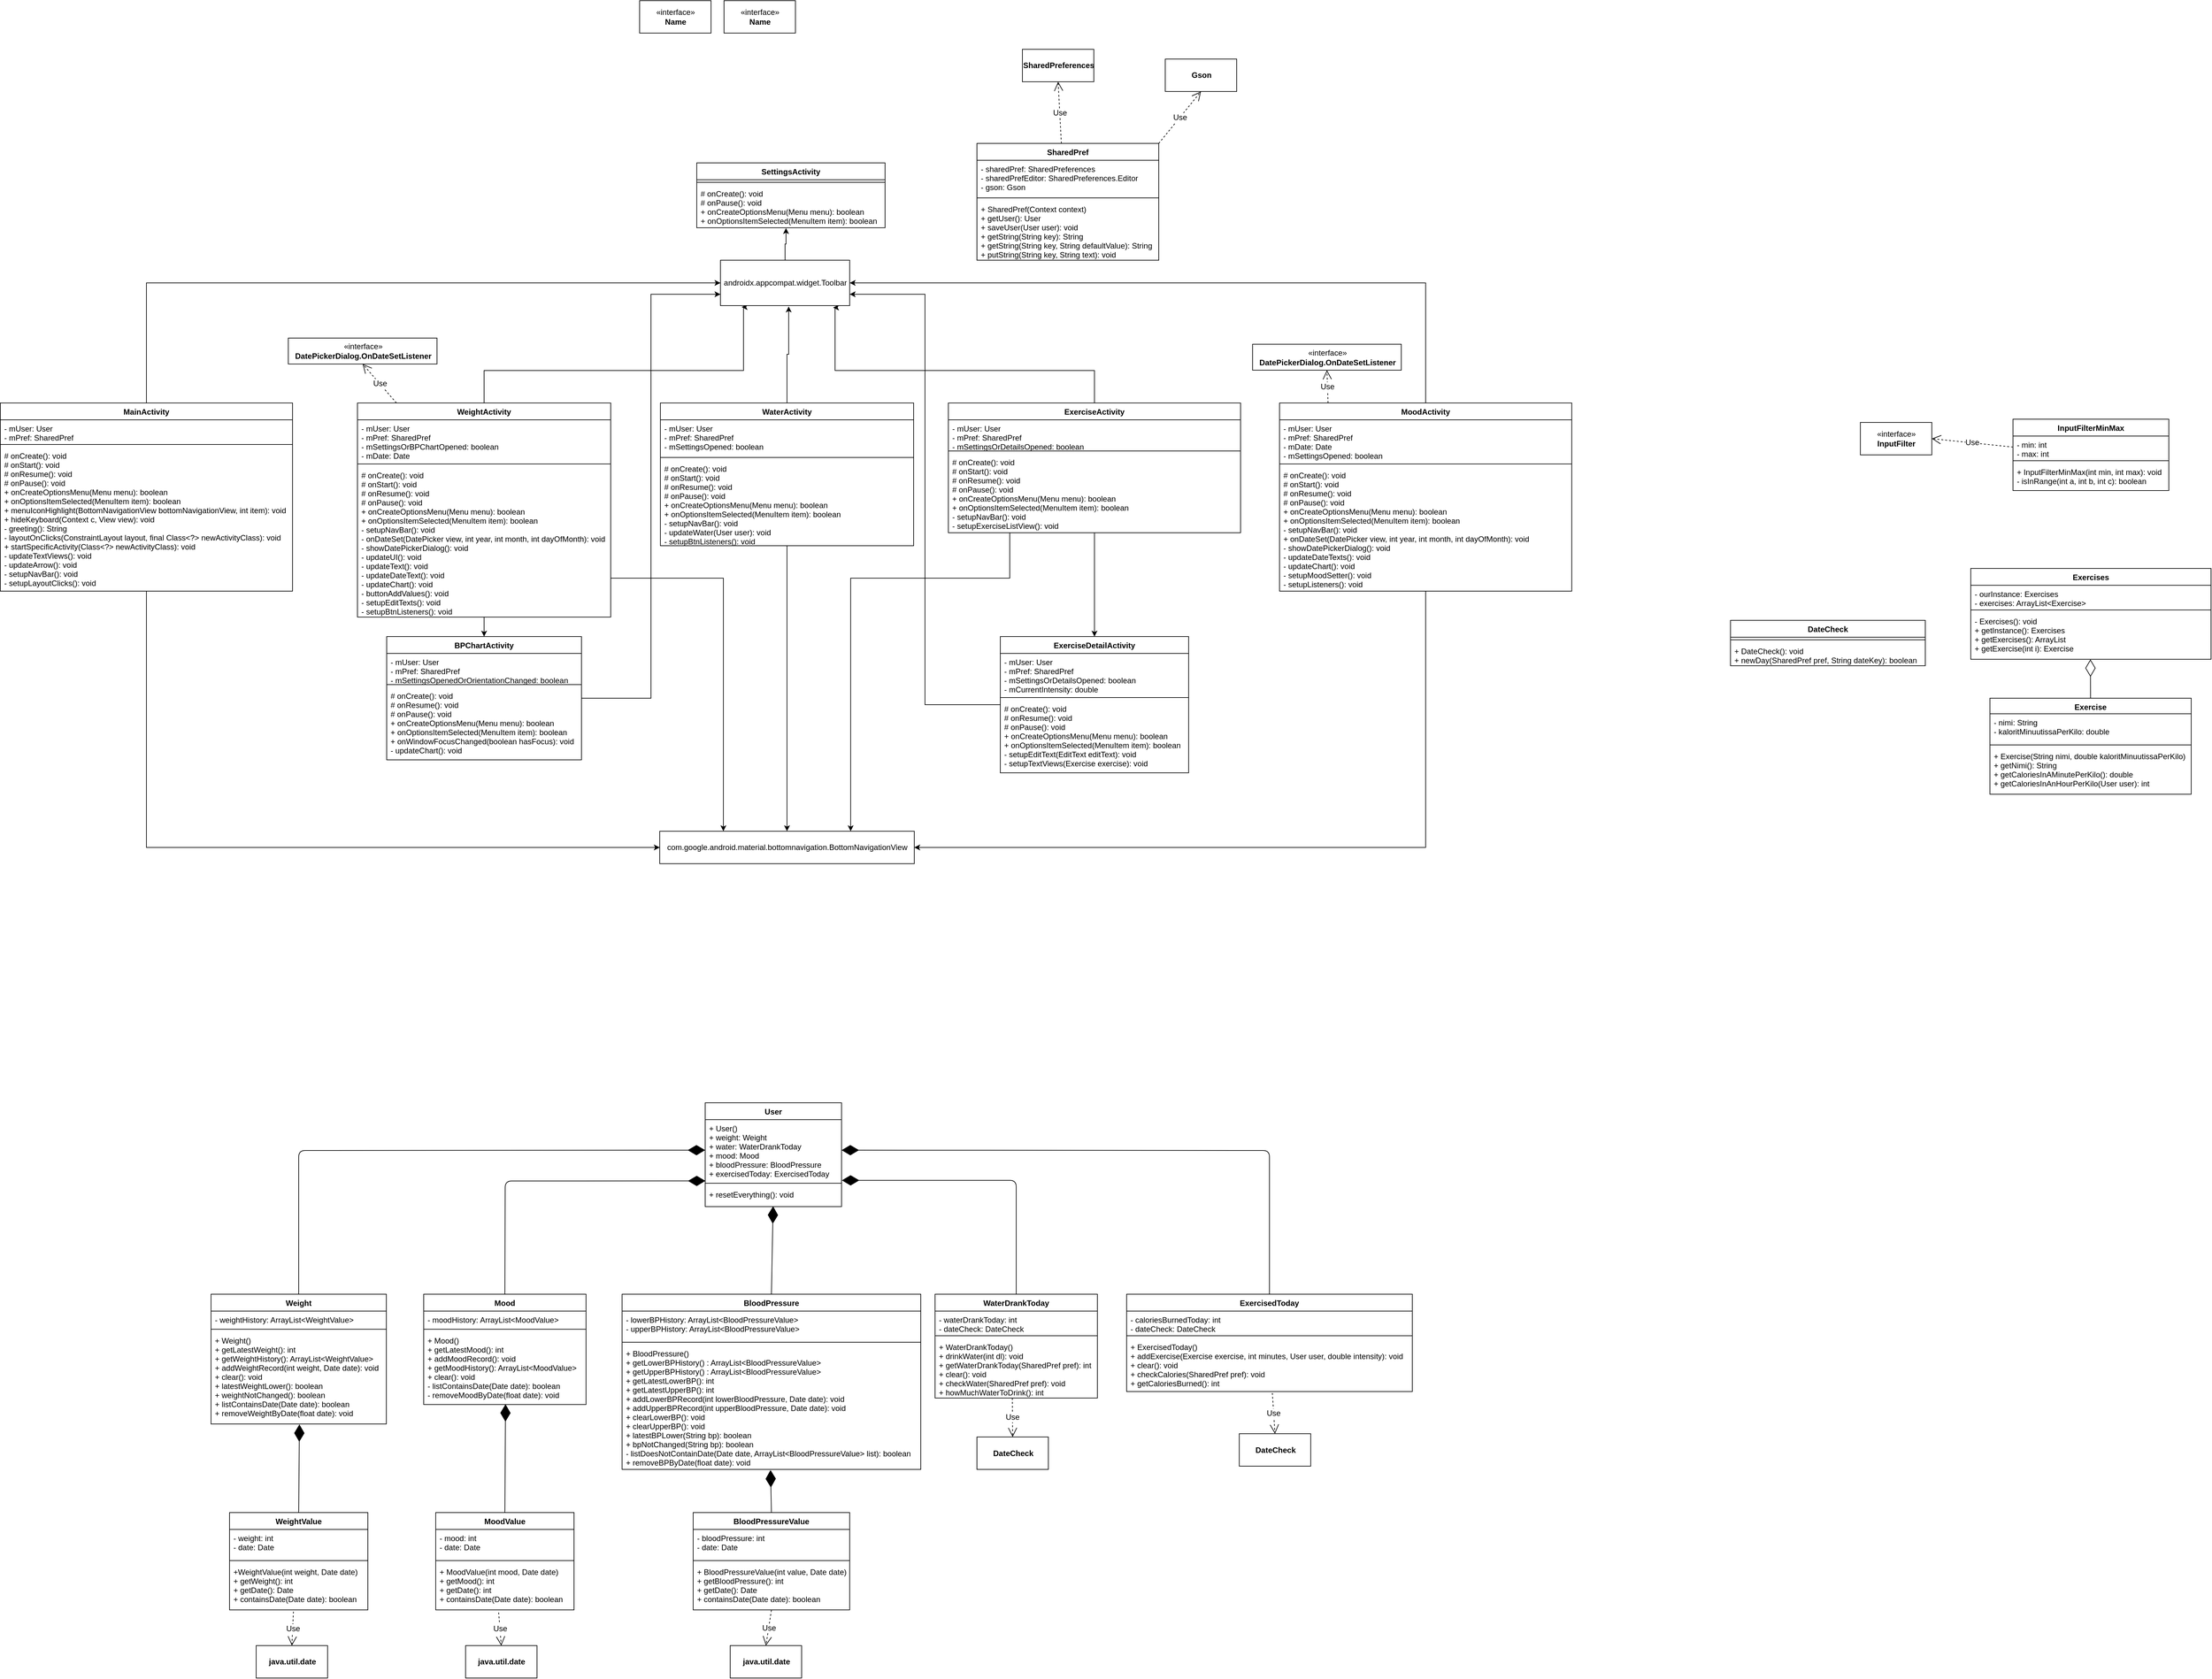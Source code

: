 <mxfile version="12.3.8" type="github" pages="3">
  <diagram id="FKbahxyHsdHMylaBDiBH" name="Activities">
    <mxGraphModel dx="3197" dy="2496" grid="1" gridSize="10" guides="1" tooltips="1" connect="1" arrows="1" fold="1" page="1" pageScale="1" pageWidth="827" pageHeight="1169" math="0" shadow="0">
      <root>
        <mxCell id="0"/>
        <mxCell id="1" parent="0"/>
        <mxCell id="xetbOjZ0NvwqFEOl8p7U-7" style="edgeStyle=orthogonalEdgeStyle;rounded=0;orthogonalLoop=1;jettySize=auto;html=1;entryX=0;entryY=0.5;entryDx=0;entryDy=0;fontFamily=Helvetica;fontSize=12;" edge="1" parent="1" source="yX1x67skVZEZTWmTHK4n-1" target="xetbOjZ0NvwqFEOl8p7U-2">
          <mxGeometry relative="1" as="geometry">
            <Array as="points">
              <mxPoint x="-159" y="-95"/>
            </Array>
          </mxGeometry>
        </mxCell>
        <mxCell id="xetbOjZ0NvwqFEOl8p7U-17" style="edgeStyle=orthogonalEdgeStyle;rounded=0;orthogonalLoop=1;jettySize=auto;html=1;entryX=0;entryY=0.5;entryDx=0;entryDy=0;fontFamily=Helvetica;fontSize=12;" edge="1" parent="1" source="yX1x67skVZEZTWmTHK4n-1" target="xetbOjZ0NvwqFEOl8p7U-11">
          <mxGeometry relative="1" as="geometry">
            <Array as="points">
              <mxPoint x="-160" y="775"/>
            </Array>
          </mxGeometry>
        </mxCell>
        <mxCell id="yX1x67skVZEZTWmTHK4n-1" value="MainActivity" style="swimlane;fontStyle=1;align=center;verticalAlign=top;childLayout=stackLayout;horizontal=1;startSize=26;horizontalStack=0;resizeParent=1;resizeParentMax=0;resizeLast=0;collapsible=1;marginBottom=0;" vertex="1" parent="1">
          <mxGeometry x="-384.5" y="90" width="450" height="290" as="geometry"/>
        </mxCell>
        <mxCell id="yX1x67skVZEZTWmTHK4n-2" value="- mUser: User&#xa;- mPref: SharedPref" style="text;strokeColor=none;fillColor=none;align=left;verticalAlign=top;spacingLeft=4;spacingRight=4;overflow=hidden;rotatable=0;points=[[0,0.5],[1,0.5]];portConstraint=eastwest;" vertex="1" parent="yX1x67skVZEZTWmTHK4n-1">
          <mxGeometry y="26" width="450" height="34" as="geometry"/>
        </mxCell>
        <mxCell id="yX1x67skVZEZTWmTHK4n-3" value="" style="line;strokeWidth=1;fillColor=none;align=left;verticalAlign=middle;spacingTop=-1;spacingLeft=3;spacingRight=3;rotatable=0;labelPosition=right;points=[];portConstraint=eastwest;" vertex="1" parent="yX1x67skVZEZTWmTHK4n-1">
          <mxGeometry y="60" width="450" height="8" as="geometry"/>
        </mxCell>
        <mxCell id="yX1x67skVZEZTWmTHK4n-4" value="# onCreate(): void&#xa;# onStart(): void&#xa;# onResume(): void&#xa;# onPause(): void&#xa;+ onCreateOptionsMenu(Menu menu): boolean&#xa;+ onOptionsItemSelected(MenuItem item): boolean&#xa;+ menuIconHighlight(BottomNavigationView bottomNavigationView, int item): void&#xa;+ hideKeyboard(Context c, View view): void&#xa;- greeting(): String&#xa;- layoutOnClicks(ConstraintLayout layout, final Class&lt;?&gt; newActivityClass): void&#xa;+ startSpecificActivity(Class&lt;?&gt; newActivityClass): void&#xa;- updateTextViews(): void&#xa;- updateArrow(): void &#xa;- setupNavBar(): void&#xa;- setupLayoutClicks(): void" style="text;strokeColor=none;fillColor=none;align=left;verticalAlign=top;spacingLeft=4;spacingRight=4;overflow=hidden;rotatable=0;points=[[0,0.5],[1,0.5]];portConstraint=eastwest;" vertex="1" parent="yX1x67skVZEZTWmTHK4n-1">
          <mxGeometry y="68" width="450" height="222" as="geometry"/>
        </mxCell>
        <mxCell id="yX1x67skVZEZTWmTHK4n-43" style="edgeStyle=orthogonalEdgeStyle;rounded=0;orthogonalLoop=1;jettySize=auto;html=1;entryX=0.5;entryY=0;entryDx=0;entryDy=0;fontFamily=Helvetica;fontSize=36;" edge="1" parent="1" source="yX1x67skVZEZTWmTHK4n-5" target="yX1x67skVZEZTWmTHK4n-29">
          <mxGeometry relative="1" as="geometry"/>
        </mxCell>
        <mxCell id="xetbOjZ0NvwqFEOl8p7U-6" style="edgeStyle=orthogonalEdgeStyle;rounded=0;orthogonalLoop=1;jettySize=auto;html=1;entryX=0.164;entryY=1.031;entryDx=0;entryDy=0;entryPerimeter=0;fontFamily=Helvetica;fontSize=12;" edge="1" parent="1" source="yX1x67skVZEZTWmTHK4n-5" target="xetbOjZ0NvwqFEOl8p7U-2">
          <mxGeometry relative="1" as="geometry">
            <Array as="points">
              <mxPoint x="361" y="40"/>
              <mxPoint x="760" y="40"/>
            </Array>
          </mxGeometry>
        </mxCell>
        <mxCell id="xetbOjZ0NvwqFEOl8p7U-14" style="edgeStyle=orthogonalEdgeStyle;rounded=0;orthogonalLoop=1;jettySize=auto;html=1;entryX=0.25;entryY=0;entryDx=0;entryDy=0;fontFamily=Helvetica;fontSize=12;" edge="1" parent="1" source="yX1x67skVZEZTWmTHK4n-5" target="xetbOjZ0NvwqFEOl8p7U-11">
          <mxGeometry relative="1" as="geometry">
            <Array as="points">
              <mxPoint x="729" y="360"/>
            </Array>
          </mxGeometry>
        </mxCell>
        <mxCell id="yX1x67skVZEZTWmTHK4n-5" value="WeightActivity&#xa;" style="swimlane;fontStyle=1;align=center;verticalAlign=top;childLayout=stackLayout;horizontal=1;startSize=26;horizontalStack=0;resizeParent=1;resizeParentMax=0;resizeLast=0;collapsible=1;marginBottom=0;" vertex="1" parent="1">
          <mxGeometry x="165.5" y="90" width="390" height="330" as="geometry"/>
        </mxCell>
        <mxCell id="U3lXuNvNtGByxPlmGDbf-3" value="Use" style="endArrow=open;endSize=12;dashed=1;html=1;fontFamily=Helvetica;fontSize=12;entryX=0.5;entryY=1;entryDx=0;entryDy=0;" edge="1" parent="yX1x67skVZEZTWmTHK4n-5" target="U3lXuNvNtGByxPlmGDbf-1">
          <mxGeometry width="160" relative="1" as="geometry">
            <mxPoint x="60" as="sourcePoint"/>
            <mxPoint x="220" as="targetPoint"/>
          </mxGeometry>
        </mxCell>
        <mxCell id="yX1x67skVZEZTWmTHK4n-6" value="- mUser: User&#xa;- mPref: SharedPref&#xa;- mSettingsOrBPChartOpened: boolean&#xa;- mDate: Date" style="text;strokeColor=none;fillColor=none;align=left;verticalAlign=top;spacingLeft=4;spacingRight=4;overflow=hidden;rotatable=0;points=[[0,0.5],[1,0.5]];portConstraint=eastwest;" vertex="1" parent="yX1x67skVZEZTWmTHK4n-5">
          <mxGeometry y="26" width="390" height="64" as="geometry"/>
        </mxCell>
        <mxCell id="yX1x67skVZEZTWmTHK4n-7" value="" style="line;strokeWidth=1;fillColor=none;align=left;verticalAlign=middle;spacingTop=-1;spacingLeft=3;spacingRight=3;rotatable=0;labelPosition=right;points=[];portConstraint=eastwest;" vertex="1" parent="yX1x67skVZEZTWmTHK4n-5">
          <mxGeometry y="90" width="390" height="8" as="geometry"/>
        </mxCell>
        <mxCell id="yX1x67skVZEZTWmTHK4n-8" value="# onCreate(): void&#xa;# onStart(): void&#xa;# onResume(): void&#xa;# onPause(): void&#xa;+ onCreateOptionsMenu(Menu menu): boolean&#xa;+ onOptionsItemSelected(MenuItem item): boolean&#xa;- setupNavBar(): void&#xa;- onDateSet(DatePicker view, int year, int month, int dayOfMonth): void&#xa;- showDatePickerDialog(): void&#xa;- updateUI(): void&#xa;- updateText(): void&#xa;- updateDateText(): void&#xa;- updateChart(): void &#xa;- buttonAddValues(): void&#xa;- setupEditTexts(): void&#xa;- setupBtnListeners(): void" style="text;strokeColor=none;fillColor=none;align=left;verticalAlign=top;spacingLeft=4;spacingRight=4;overflow=hidden;rotatable=0;points=[[0,0.5],[1,0.5]];portConstraint=eastwest;" vertex="1" parent="yX1x67skVZEZTWmTHK4n-5">
          <mxGeometry y="98" width="390" height="232" as="geometry"/>
        </mxCell>
        <mxCell id="yX1x67skVZEZTWmTHK4n-44" style="edgeStyle=orthogonalEdgeStyle;rounded=0;orthogonalLoop=1;jettySize=auto;html=1;entryX=0.5;entryY=0;entryDx=0;entryDy=0;fontFamily=Helvetica;fontSize=36;" edge="1" parent="1" source="yX1x67skVZEZTWmTHK4n-9" target="yX1x67skVZEZTWmTHK4n-25">
          <mxGeometry relative="1" as="geometry"/>
        </mxCell>
        <mxCell id="xetbOjZ0NvwqFEOl8p7U-4" style="edgeStyle=orthogonalEdgeStyle;rounded=0;orthogonalLoop=1;jettySize=auto;html=1;entryX=0.872;entryY=1.043;entryDx=0;entryDy=0;entryPerimeter=0;fontFamily=Helvetica;fontSize=12;" edge="1" parent="1" source="yX1x67skVZEZTWmTHK4n-9" target="xetbOjZ0NvwqFEOl8p7U-2">
          <mxGeometry relative="1" as="geometry">
            <Array as="points">
              <mxPoint x="1301" y="40"/>
              <mxPoint x="901" y="40"/>
            </Array>
          </mxGeometry>
        </mxCell>
        <mxCell id="xetbOjZ0NvwqFEOl8p7U-15" style="edgeStyle=orthogonalEdgeStyle;rounded=0;orthogonalLoop=1;jettySize=auto;html=1;entryX=0.75;entryY=0;entryDx=0;entryDy=0;fontFamily=Helvetica;fontSize=12;" edge="1" parent="1" source="yX1x67skVZEZTWmTHK4n-9" target="xetbOjZ0NvwqFEOl8p7U-11">
          <mxGeometry relative="1" as="geometry">
            <Array as="points">
              <mxPoint x="1170" y="360"/>
              <mxPoint x="925" y="360"/>
            </Array>
          </mxGeometry>
        </mxCell>
        <mxCell id="yX1x67skVZEZTWmTHK4n-9" value="ExerciseActivity" style="swimlane;fontStyle=1;align=center;verticalAlign=top;childLayout=stackLayout;horizontal=1;startSize=26;horizontalStack=0;resizeParent=1;resizeParentMax=0;resizeLast=0;collapsible=1;marginBottom=0;" vertex="1" parent="1">
          <mxGeometry x="1075.5" y="90" width="450" height="200" as="geometry"/>
        </mxCell>
        <mxCell id="yX1x67skVZEZTWmTHK4n-10" value="- mUser: User&#xa;- mPref: SharedPref&#xa;- mSettingsOrDetailsOpened: boolean" style="text;strokeColor=none;fillColor=none;align=left;verticalAlign=top;spacingLeft=4;spacingRight=4;overflow=hidden;rotatable=0;points=[[0,0.5],[1,0.5]];portConstraint=eastwest;" vertex="1" parent="yX1x67skVZEZTWmTHK4n-9">
          <mxGeometry y="26" width="450" height="44" as="geometry"/>
        </mxCell>
        <mxCell id="yX1x67skVZEZTWmTHK4n-11" value="" style="line;strokeWidth=1;fillColor=none;align=left;verticalAlign=middle;spacingTop=-1;spacingLeft=3;spacingRight=3;rotatable=0;labelPosition=right;points=[];portConstraint=eastwest;" vertex="1" parent="yX1x67skVZEZTWmTHK4n-9">
          <mxGeometry y="70" width="450" height="8" as="geometry"/>
        </mxCell>
        <mxCell id="yX1x67skVZEZTWmTHK4n-12" value="# onCreate(): void&#xa;# onStart(): void&#xa;# onResume(): void&#xa;# onPause(): void&#xa;+ onCreateOptionsMenu(Menu menu): boolean&#xa;+ onOptionsItemSelected(MenuItem item): boolean&#xa;- setupNavBar(): void&#xa;- setupExerciseListView(): void" style="text;strokeColor=none;fillColor=none;align=left;verticalAlign=top;spacingLeft=4;spacingRight=4;overflow=hidden;rotatable=0;points=[[0,0.5],[1,0.5]];portConstraint=eastwest;" vertex="1" parent="yX1x67skVZEZTWmTHK4n-9">
          <mxGeometry y="78" width="450" height="122" as="geometry"/>
        </mxCell>
        <mxCell id="xetbOjZ0NvwqFEOl8p7U-5" style="edgeStyle=orthogonalEdgeStyle;rounded=0;orthogonalLoop=1;jettySize=auto;html=1;entryX=1;entryY=0.5;entryDx=0;entryDy=0;fontFamily=Helvetica;fontSize=12;" edge="1" parent="1" source="yX1x67skVZEZTWmTHK4n-13" target="xetbOjZ0NvwqFEOl8p7U-2">
          <mxGeometry relative="1" as="geometry">
            <Array as="points">
              <mxPoint x="1811" y="-95"/>
            </Array>
          </mxGeometry>
        </mxCell>
        <mxCell id="xetbOjZ0NvwqFEOl8p7U-16" style="edgeStyle=orthogonalEdgeStyle;rounded=0;orthogonalLoop=1;jettySize=auto;html=1;entryX=1;entryY=0.5;entryDx=0;entryDy=0;fontFamily=Helvetica;fontSize=12;" edge="1" parent="1" source="yX1x67skVZEZTWmTHK4n-13" target="xetbOjZ0NvwqFEOl8p7U-11">
          <mxGeometry relative="1" as="geometry">
            <Array as="points">
              <mxPoint x="1811" y="775"/>
            </Array>
          </mxGeometry>
        </mxCell>
        <mxCell id="yX1x67skVZEZTWmTHK4n-13" value="MoodActivity" style="swimlane;fontStyle=1;align=center;verticalAlign=top;childLayout=stackLayout;horizontal=1;startSize=26;horizontalStack=0;resizeParent=1;resizeParentMax=0;resizeLast=0;collapsible=1;marginBottom=0;" vertex="1" parent="1">
          <mxGeometry x="1585.5" y="90" width="450" height="290" as="geometry"/>
        </mxCell>
        <mxCell id="yX1x67skVZEZTWmTHK4n-14" value="- mUser: User&#xa;- mPref: SharedPref&#xa;- mDate: Date&#xa;- mSettingsOpened: boolean" style="text;strokeColor=none;fillColor=none;align=left;verticalAlign=top;spacingLeft=4;spacingRight=4;overflow=hidden;rotatable=0;points=[[0,0.5],[1,0.5]];portConstraint=eastwest;" vertex="1" parent="yX1x67skVZEZTWmTHK4n-13">
          <mxGeometry y="26" width="450" height="64" as="geometry"/>
        </mxCell>
        <mxCell id="yX1x67skVZEZTWmTHK4n-15" value="" style="line;strokeWidth=1;fillColor=none;align=left;verticalAlign=middle;spacingTop=-1;spacingLeft=3;spacingRight=3;rotatable=0;labelPosition=right;points=[];portConstraint=eastwest;" vertex="1" parent="yX1x67skVZEZTWmTHK4n-13">
          <mxGeometry y="90" width="450" height="8" as="geometry"/>
        </mxCell>
        <mxCell id="yX1x67skVZEZTWmTHK4n-16" value="# onCreate(): void&#xa;# onStart(): void&#xa;# onResume(): void&#xa;# onPause(): void&#xa;+ onCreateOptionsMenu(Menu menu): boolean&#xa;+ onOptionsItemSelected(MenuItem item): boolean&#xa;- setupNavBar(): void&#xa;+ onDateSet(DatePicker view, int year, int month, int dayOfMonth): void&#xa;- showDatePickerDialog(): void&#xa;- updateDateTexts(): void&#xa;- updateChart(): void&#xa;- setupMoodSetter(): void&#xa;- setupListeners(): void" style="text;strokeColor=none;fillColor=none;align=left;verticalAlign=top;spacingLeft=4;spacingRight=4;overflow=hidden;rotatable=0;points=[[0,0.5],[1,0.5]];portConstraint=eastwest;" vertex="1" parent="yX1x67skVZEZTWmTHK4n-13">
          <mxGeometry y="98" width="450" height="192" as="geometry"/>
        </mxCell>
        <mxCell id="yX1x67skVZEZTWmTHK4n-21" value="SettingsActivity" style="swimlane;fontStyle=1;align=center;verticalAlign=top;childLayout=stackLayout;horizontal=1;startSize=26;horizontalStack=0;resizeParent=1;resizeParentMax=0;resizeLast=0;collapsible=1;marginBottom=0;" vertex="1" parent="1">
          <mxGeometry x="688" y="-280" width="290" height="100" as="geometry"/>
        </mxCell>
        <mxCell id="yX1x67skVZEZTWmTHK4n-23" value="" style="line;strokeWidth=1;fillColor=none;align=left;verticalAlign=middle;spacingTop=-1;spacingLeft=3;spacingRight=3;rotatable=0;labelPosition=right;points=[];portConstraint=eastwest;" vertex="1" parent="yX1x67skVZEZTWmTHK4n-21">
          <mxGeometry y="26" width="290" height="8" as="geometry"/>
        </mxCell>
        <mxCell id="yX1x67skVZEZTWmTHK4n-24" value="# onCreate(): void&#xa;# onPause(): void&#xa;+ onCreateOptionsMenu(Menu menu): boolean&#xa;+ onOptionsItemSelected(MenuItem item): boolean&#xa;" style="text;strokeColor=none;fillColor=none;align=left;verticalAlign=top;spacingLeft=4;spacingRight=4;overflow=hidden;rotatable=0;points=[[0,0.5],[1,0.5]];portConstraint=eastwest;" vertex="1" parent="yX1x67skVZEZTWmTHK4n-21">
          <mxGeometry y="34" width="290" height="66" as="geometry"/>
        </mxCell>
        <mxCell id="xetbOjZ0NvwqFEOl8p7U-10" style="edgeStyle=orthogonalEdgeStyle;rounded=0;orthogonalLoop=1;jettySize=auto;html=1;entryX=1;entryY=0.75;entryDx=0;entryDy=0;fontFamily=Helvetica;fontSize=12;" edge="1" parent="1" source="yX1x67skVZEZTWmTHK4n-25" target="xetbOjZ0NvwqFEOl8p7U-2">
          <mxGeometry relative="1" as="geometry"/>
        </mxCell>
        <mxCell id="yX1x67skVZEZTWmTHK4n-25" value="ExerciseDetailActivity" style="swimlane;fontStyle=1;align=center;verticalAlign=top;childLayout=stackLayout;horizontal=1;startSize=26;horizontalStack=0;resizeParent=1;resizeParentMax=0;resizeLast=0;collapsible=1;marginBottom=0;" vertex="1" parent="1">
          <mxGeometry x="1155.5" y="450" width="290" height="210" as="geometry"/>
        </mxCell>
        <mxCell id="yX1x67skVZEZTWmTHK4n-26" value="- mUser: User&#xa;- mPref: SharedPref&#xa;- mSettingsOrDetailsOpened: boolean&#xa;- mCurrentIntensity: double" style="text;strokeColor=none;fillColor=none;align=left;verticalAlign=top;spacingLeft=4;spacingRight=4;overflow=hidden;rotatable=0;points=[[0,0.5],[1,0.5]];portConstraint=eastwest;" vertex="1" parent="yX1x67skVZEZTWmTHK4n-25">
          <mxGeometry y="26" width="290" height="64" as="geometry"/>
        </mxCell>
        <mxCell id="yX1x67skVZEZTWmTHK4n-27" value="" style="line;strokeWidth=1;fillColor=none;align=left;verticalAlign=middle;spacingTop=-1;spacingLeft=3;spacingRight=3;rotatable=0;labelPosition=right;points=[];portConstraint=eastwest;" vertex="1" parent="yX1x67skVZEZTWmTHK4n-25">
          <mxGeometry y="90" width="290" height="8" as="geometry"/>
        </mxCell>
        <mxCell id="yX1x67skVZEZTWmTHK4n-28" value="# onCreate(): void&#xa;# onResume(): void&#xa;# onPause(): void&#xa;+ onCreateOptionsMenu(Menu menu): boolean&#xa;+ onOptionsItemSelected(MenuItem item): boolean&#xa;- setupEditText(EditText editText): void&#xa;- setupTextViews(Exercise exercise): void&#xa;" style="text;strokeColor=none;fillColor=none;align=left;verticalAlign=top;spacingLeft=4;spacingRight=4;overflow=hidden;rotatable=0;points=[[0,0.5],[1,0.5]];portConstraint=eastwest;" vertex="1" parent="yX1x67skVZEZTWmTHK4n-25">
          <mxGeometry y="98" width="290" height="112" as="geometry"/>
        </mxCell>
        <mxCell id="xetbOjZ0NvwqFEOl8p7U-9" style="edgeStyle=orthogonalEdgeStyle;rounded=0;orthogonalLoop=1;jettySize=auto;html=1;entryX=0;entryY=0.75;entryDx=0;entryDy=0;fontFamily=Helvetica;fontSize=12;" edge="1" parent="1" source="yX1x67skVZEZTWmTHK4n-29" target="xetbOjZ0NvwqFEOl8p7U-2">
          <mxGeometry relative="1" as="geometry"/>
        </mxCell>
        <mxCell id="yX1x67skVZEZTWmTHK4n-29" value="BPChartActivity" style="swimlane;fontStyle=1;align=center;verticalAlign=top;childLayout=stackLayout;horizontal=1;startSize=26;horizontalStack=0;resizeParent=1;resizeParentMax=0;resizeLast=0;collapsible=1;marginBottom=0;" vertex="1" parent="1">
          <mxGeometry x="210.5" y="450" width="300" height="190" as="geometry"/>
        </mxCell>
        <mxCell id="yX1x67skVZEZTWmTHK4n-30" value="- mUser: User&#xa;- mPref: SharedPref&#xa;- mSettingsOpenedOrOrientationChanged: boolean" style="text;strokeColor=none;fillColor=none;align=left;verticalAlign=top;spacingLeft=4;spacingRight=4;overflow=hidden;rotatable=0;points=[[0,0.5],[1,0.5]];portConstraint=eastwest;" vertex="1" parent="yX1x67skVZEZTWmTHK4n-29">
          <mxGeometry y="26" width="300" height="44" as="geometry"/>
        </mxCell>
        <mxCell id="yX1x67skVZEZTWmTHK4n-31" value="" style="line;strokeWidth=1;fillColor=none;align=left;verticalAlign=middle;spacingTop=-1;spacingLeft=3;spacingRight=3;rotatable=0;labelPosition=right;points=[];portConstraint=eastwest;" vertex="1" parent="yX1x67skVZEZTWmTHK4n-29">
          <mxGeometry y="70" width="300" height="8" as="geometry"/>
        </mxCell>
        <mxCell id="yX1x67skVZEZTWmTHK4n-32" value="# onCreate(): void&#xa;# onResume(): void&#xa;# onPause(): void&#xa;+ onCreateOptionsMenu(Menu menu): boolean&#xa;+ onOptionsItemSelected(MenuItem item): boolean&#xa;+ onWindowFocusChanged(boolean hasFocus): void&#xa;- updateChart(): void" style="text;strokeColor=none;fillColor=none;align=left;verticalAlign=top;spacingLeft=4;spacingRight=4;overflow=hidden;rotatable=0;points=[[0,0.5],[1,0.5]];portConstraint=eastwest;" vertex="1" parent="yX1x67skVZEZTWmTHK4n-29">
          <mxGeometry y="78" width="300" height="112" as="geometry"/>
        </mxCell>
        <mxCell id="xetbOjZ0NvwqFEOl8p7U-3" style="edgeStyle=orthogonalEdgeStyle;rounded=0;orthogonalLoop=1;jettySize=auto;html=1;entryX=0.528;entryY=1.019;entryDx=0;entryDy=0;entryPerimeter=0;fontFamily=Helvetica;fontSize=12;" edge="1" parent="1" source="yX1x67skVZEZTWmTHK4n-17" target="xetbOjZ0NvwqFEOl8p7U-2">
          <mxGeometry relative="1" as="geometry"/>
        </mxCell>
        <mxCell id="xetbOjZ0NvwqFEOl8p7U-13" style="edgeStyle=orthogonalEdgeStyle;rounded=0;orthogonalLoop=1;jettySize=auto;html=1;entryX=0.5;entryY=0;entryDx=0;entryDy=0;fontFamily=Helvetica;fontSize=12;" edge="1" parent="1" source="yX1x67skVZEZTWmTHK4n-17" target="xetbOjZ0NvwqFEOl8p7U-11">
          <mxGeometry relative="1" as="geometry"/>
        </mxCell>
        <mxCell id="yX1x67skVZEZTWmTHK4n-17" value="WaterActivity&#xa;" style="swimlane;fontStyle=1;align=center;verticalAlign=top;childLayout=stackLayout;horizontal=1;startSize=26;horizontalStack=0;resizeParent=1;resizeParentMax=0;resizeLast=0;collapsible=1;marginBottom=0;" vertex="1" parent="1">
          <mxGeometry x="632" y="90" width="390" height="220" as="geometry"/>
        </mxCell>
        <mxCell id="yX1x67skVZEZTWmTHK4n-18" value="- mUser: User&#xa;- mPref: SharedPref&#xa;- mSettingsOpened: boolean" style="text;strokeColor=none;fillColor=none;align=left;verticalAlign=top;spacingLeft=4;spacingRight=4;overflow=hidden;rotatable=0;points=[[0,0.5],[1,0.5]];portConstraint=eastwest;" vertex="1" parent="yX1x67skVZEZTWmTHK4n-17">
          <mxGeometry y="26" width="390" height="54" as="geometry"/>
        </mxCell>
        <mxCell id="yX1x67skVZEZTWmTHK4n-19" value="" style="line;strokeWidth=1;fillColor=none;align=left;verticalAlign=middle;spacingTop=-1;spacingLeft=3;spacingRight=3;rotatable=0;labelPosition=right;points=[];portConstraint=eastwest;" vertex="1" parent="yX1x67skVZEZTWmTHK4n-17">
          <mxGeometry y="80" width="390" height="8" as="geometry"/>
        </mxCell>
        <mxCell id="yX1x67skVZEZTWmTHK4n-20" value="# onCreate(): void&#xa;# onStart(): void&#xa;# onResume(): void&#xa;# onPause(): void&#xa;+ onCreateOptionsMenu(Menu menu): boolean&#xa;+ onOptionsItemSelected(MenuItem item): boolean&#xa;- setupNavBar(): void&#xa;- updateWater(User user): void&#xa;- setupBtnListeners(): void&#xa;" style="text;strokeColor=none;fillColor=none;align=left;verticalAlign=top;spacingLeft=4;spacingRight=4;overflow=hidden;rotatable=0;points=[[0,0.5],[1,0.5]];portConstraint=eastwest;" vertex="1" parent="yX1x67skVZEZTWmTHK4n-17">
          <mxGeometry y="88" width="390" height="132" as="geometry"/>
        </mxCell>
        <mxCell id="U3lXuNvNtGByxPlmGDbf-1" value="«interface»&lt;br&gt;&lt;b&gt;DatePickerDialog.OnDateSetListener&lt;/b&gt;" style="html=1;fontFamily=Helvetica;fontSize=12;" vertex="1" parent="1">
          <mxGeometry x="59" y="-10" width="229" height="40" as="geometry"/>
        </mxCell>
        <mxCell id="U3lXuNvNtGByxPlmGDbf-4" value="Use" style="endArrow=open;endSize=12;dashed=1;html=1;fontFamily=Helvetica;fontSize=12;entryX=0.5;entryY=1;entryDx=0;entryDy=0;exitX=0.166;exitY=0;exitDx=0;exitDy=0;exitPerimeter=0;" edge="1" parent="1" target="U3lXuNvNtGByxPlmGDbf-5" source="yX1x67skVZEZTWmTHK4n-13">
          <mxGeometry width="160" relative="1" as="geometry">
            <mxPoint x="1725.5" y="90.0" as="sourcePoint"/>
            <mxPoint x="1995.5" y="20" as="targetPoint"/>
          </mxGeometry>
        </mxCell>
        <mxCell id="U3lXuNvNtGByxPlmGDbf-5" value="«interface»&lt;br&gt;&lt;b&gt;DatePickerDialog.OnDateSetListener&lt;/b&gt;" style="html=1;fontFamily=Helvetica;fontSize=12;" vertex="1" parent="1">
          <mxGeometry x="1544" y="-0.5" width="229" height="40" as="geometry"/>
        </mxCell>
        <mxCell id="BoZ6NvaPZbOIna1a6K3g-1" value="User" style="swimlane;fontStyle=1;align=center;verticalAlign=top;childLayout=stackLayout;horizontal=1;startSize=26;horizontalStack=0;resizeParent=1;resizeParentMax=0;resizeLast=0;collapsible=1;marginBottom=0;fontFamily=Helvetica;fontSize=12;" vertex="1" parent="1">
          <mxGeometry x="701" y="1168.5" width="210" height="160" as="geometry"/>
        </mxCell>
        <mxCell id="BoZ6NvaPZbOIna1a6K3g-2" value="+ User()&#xa;+ weight: Weight&#xa;+ water: WaterDrankToday&#xa;+ mood: Mood&#xa;+ bloodPressure: BloodPressure&#xa;+ exercisedToday: ExercisedToday" style="text;strokeColor=none;fillColor=none;align=left;verticalAlign=top;spacingLeft=4;spacingRight=4;overflow=hidden;rotatable=0;points=[[0,0.5],[1,0.5]];portConstraint=eastwest;" vertex="1" parent="BoZ6NvaPZbOIna1a6K3g-1">
          <mxGeometry y="26" width="210" height="94" as="geometry"/>
        </mxCell>
        <mxCell id="BoZ6NvaPZbOIna1a6K3g-3" value="" style="line;strokeWidth=1;fillColor=none;align=left;verticalAlign=middle;spacingTop=-1;spacingLeft=3;spacingRight=3;rotatable=0;labelPosition=right;points=[];portConstraint=eastwest;" vertex="1" parent="BoZ6NvaPZbOIna1a6K3g-1">
          <mxGeometry y="120" width="210" height="8" as="geometry"/>
        </mxCell>
        <mxCell id="BoZ6NvaPZbOIna1a6K3g-4" value="+ resetEverything(): void" style="text;strokeColor=none;fillColor=none;align=left;verticalAlign=top;spacingLeft=4;spacingRight=4;overflow=hidden;rotatable=0;points=[[0,0.5],[1,0.5]];portConstraint=eastwest;" vertex="1" parent="BoZ6NvaPZbOIna1a6K3g-1">
          <mxGeometry y="128" width="210" height="32" as="geometry"/>
        </mxCell>
        <mxCell id="BoZ6NvaPZbOIna1a6K3g-6" value="Weight" style="swimlane;fontStyle=1;align=center;verticalAlign=top;childLayout=stackLayout;horizontal=1;startSize=26;horizontalStack=0;resizeParent=1;resizeParentMax=0;resizeLast=0;collapsible=1;marginBottom=0;fontFamily=Helvetica;fontSize=12;" vertex="1" parent="1">
          <mxGeometry x="-60" y="1463.5" width="270" height="200" as="geometry"/>
        </mxCell>
        <mxCell id="BoZ6NvaPZbOIna1a6K3g-7" value="- weightHistory: ArrayList&lt;WeightValue&gt;&#xa;" style="text;strokeColor=none;fillColor=none;align=left;verticalAlign=top;spacingLeft=4;spacingRight=4;overflow=hidden;rotatable=0;points=[[0,0.5],[1,0.5]];portConstraint=eastwest;" vertex="1" parent="BoZ6NvaPZbOIna1a6K3g-6">
          <mxGeometry y="26" width="270" height="24" as="geometry"/>
        </mxCell>
        <mxCell id="BoZ6NvaPZbOIna1a6K3g-8" value="" style="line;strokeWidth=1;fillColor=none;align=left;verticalAlign=middle;spacingTop=-1;spacingLeft=3;spacingRight=3;rotatable=0;labelPosition=right;points=[];portConstraint=eastwest;" vertex="1" parent="BoZ6NvaPZbOIna1a6K3g-6">
          <mxGeometry y="50" width="270" height="8" as="geometry"/>
        </mxCell>
        <mxCell id="BoZ6NvaPZbOIna1a6K3g-9" value="+ Weight()&#xa;+ getLatestWeight(): int&#xa;+ getWeightHistory(): ArrayList&lt;WeightValue&gt;&#xa;+ addWeightRecord(int weight, Date date): void&#xa;+ clear(): void&#xa;+ latestWeightLower(): boolean&#xa;+ weightNotChanged(): boolean&#xa;+ listContainsDate(Date date): boolean&#xa;+ removeWeightByDate(float date): void" style="text;strokeColor=none;fillColor=none;align=left;verticalAlign=top;spacingLeft=4;spacingRight=4;overflow=hidden;rotatable=0;points=[[0,0.5],[1,0.5]];portConstraint=eastwest;" vertex="1" parent="BoZ6NvaPZbOIna1a6K3g-6">
          <mxGeometry y="58" width="270" height="142" as="geometry"/>
        </mxCell>
        <mxCell id="BoZ6NvaPZbOIna1a6K3g-11" value="WaterDrankToday" style="swimlane;fontStyle=1;align=center;verticalAlign=top;childLayout=stackLayout;horizontal=1;startSize=26;horizontalStack=0;resizeParent=1;resizeParentMax=0;resizeLast=0;collapsible=1;marginBottom=0;fontFamily=Helvetica;fontSize=12;" vertex="1" parent="1">
          <mxGeometry x="1055" y="1463.5" width="250" height="160" as="geometry"/>
        </mxCell>
        <mxCell id="BoZ6NvaPZbOIna1a6K3g-12" value="- waterDrankToday: int&#xa;- dateCheck: DateCheck" style="text;strokeColor=none;fillColor=none;align=left;verticalAlign=top;spacingLeft=4;spacingRight=4;overflow=hidden;rotatable=0;points=[[0,0.5],[1,0.5]];portConstraint=eastwest;" vertex="1" parent="BoZ6NvaPZbOIna1a6K3g-11">
          <mxGeometry y="26" width="250" height="34" as="geometry"/>
        </mxCell>
        <mxCell id="BoZ6NvaPZbOIna1a6K3g-13" value="" style="line;strokeWidth=1;fillColor=none;align=left;verticalAlign=middle;spacingTop=-1;spacingLeft=3;spacingRight=3;rotatable=0;labelPosition=right;points=[];portConstraint=eastwest;" vertex="1" parent="BoZ6NvaPZbOIna1a6K3g-11">
          <mxGeometry y="60" width="250" height="8" as="geometry"/>
        </mxCell>
        <mxCell id="BoZ6NvaPZbOIna1a6K3g-14" value="+ WaterDrankToday()&#xa;+ drinkWater(int dl): void&#xa;+ getWaterDrankToday(SharedPref pref): int&#xa;+ clear(): void&#xa;+ checkWater(SharedPref pref): void&#xa;+ howMuchWaterToDrink(): int" style="text;strokeColor=none;fillColor=none;align=left;verticalAlign=top;spacingLeft=4;spacingRight=4;overflow=hidden;rotatable=0;points=[[0,0.5],[1,0.5]];portConstraint=eastwest;" vertex="1" parent="BoZ6NvaPZbOIna1a6K3g-11">
          <mxGeometry y="68" width="250" height="92" as="geometry"/>
        </mxCell>
        <mxCell id="BoZ6NvaPZbOIna1a6K3g-16" value="Mood" style="swimlane;fontStyle=1;align=center;verticalAlign=top;childLayout=stackLayout;horizontal=1;startSize=26;horizontalStack=0;resizeParent=1;resizeParentMax=0;resizeLast=0;collapsible=1;marginBottom=0;fontFamily=Helvetica;fontSize=12;" vertex="1" parent="1">
          <mxGeometry x="267.5" y="1463.5" width="250" height="170" as="geometry"/>
        </mxCell>
        <mxCell id="BoZ6NvaPZbOIna1a6K3g-17" value="- moodHistory: ArrayList&lt;MoodValue&gt;" style="text;strokeColor=none;fillColor=none;align=left;verticalAlign=top;spacingLeft=4;spacingRight=4;overflow=hidden;rotatable=0;points=[[0,0.5],[1,0.5]];portConstraint=eastwest;" vertex="1" parent="BoZ6NvaPZbOIna1a6K3g-16">
          <mxGeometry y="26" width="250" height="24" as="geometry"/>
        </mxCell>
        <mxCell id="BoZ6NvaPZbOIna1a6K3g-18" value="" style="line;strokeWidth=1;fillColor=none;align=left;verticalAlign=middle;spacingTop=-1;spacingLeft=3;spacingRight=3;rotatable=0;labelPosition=right;points=[];portConstraint=eastwest;" vertex="1" parent="BoZ6NvaPZbOIna1a6K3g-16">
          <mxGeometry y="50" width="250" height="8" as="geometry"/>
        </mxCell>
        <mxCell id="BoZ6NvaPZbOIna1a6K3g-19" value="+ Mood()&#xa;+ getLatestMood(): int&#xa;+ addMoodRecord(): void&#xa;+ getMoodHistory(): ArrayList&lt;MoodValue&gt;&#xa;+ clear(): void&#xa;- listContainsDate(Date date): boolean&#xa;- removeMoodByDate(float date): void" style="text;strokeColor=none;fillColor=none;align=left;verticalAlign=top;spacingLeft=4;spacingRight=4;overflow=hidden;rotatable=0;points=[[0,0.5],[1,0.5]];portConstraint=eastwest;" vertex="1" parent="BoZ6NvaPZbOIna1a6K3g-16">
          <mxGeometry y="58" width="250" height="112" as="geometry"/>
        </mxCell>
        <mxCell id="BoZ6NvaPZbOIna1a6K3g-21" value="BloodPressure" style="swimlane;fontStyle=1;align=center;verticalAlign=top;childLayout=stackLayout;horizontal=1;startSize=26;horizontalStack=0;resizeParent=1;resizeParentMax=0;resizeLast=0;collapsible=1;marginBottom=0;fontFamily=Helvetica;fontSize=12;" vertex="1" parent="1">
          <mxGeometry x="573" y="1463.5" width="460" height="270" as="geometry"/>
        </mxCell>
        <mxCell id="BoZ6NvaPZbOIna1a6K3g-22" value="- lowerBPHistory: ArrayList&lt;BloodPressureValue&gt;&#xa;- upperBPHistory: ArrayList&lt;BloodPressureValue&gt;" style="text;strokeColor=none;fillColor=none;align=left;verticalAlign=top;spacingLeft=4;spacingRight=4;overflow=hidden;rotatable=0;points=[[0,0.5],[1,0.5]];portConstraint=eastwest;" vertex="1" parent="BoZ6NvaPZbOIna1a6K3g-21">
          <mxGeometry y="26" width="460" height="44" as="geometry"/>
        </mxCell>
        <mxCell id="BoZ6NvaPZbOIna1a6K3g-23" value="" style="line;strokeWidth=1;fillColor=none;align=left;verticalAlign=middle;spacingTop=-1;spacingLeft=3;spacingRight=3;rotatable=0;labelPosition=right;points=[];portConstraint=eastwest;" vertex="1" parent="BoZ6NvaPZbOIna1a6K3g-21">
          <mxGeometry y="70" width="460" height="8" as="geometry"/>
        </mxCell>
        <mxCell id="BoZ6NvaPZbOIna1a6K3g-24" value="+ BloodPressure()&#xa;+ getLowerBPHistory() : ArrayList&lt;BloodPressureValue&gt;&#xa;+ getUpperBPHistory() : ArrayList&lt;BloodPressureValue&gt;&#xa;+ getLatestLowerBP(): int&#xa;+ getLatestUpperBP(): int&#xa;+ addLowerBPRecord(int lowerBloodPressure, Date date): void&#xa;+ addUpperBPRecord(int upperBloodPressure, Date date): void&#xa;+ clearLowerBP(): void&#xa;+ clearUpperBP(): void&#xa;+ latestBPLower(String bp): boolean&#xa;+ bpNotChanged(String bp): boolean&#xa;- listDoesNotContainDate(Date date, ArrayList&lt;BloodPressureValue&gt; list): boolean&#xa;+ removeBPByDate(float date): void" style="text;strokeColor=none;fillColor=none;align=left;verticalAlign=top;spacingLeft=4;spacingRight=4;overflow=hidden;rotatable=0;points=[[0,0.5],[1,0.5]];portConstraint=eastwest;" vertex="1" parent="BoZ6NvaPZbOIna1a6K3g-21">
          <mxGeometry y="78" width="460" height="192" as="geometry"/>
        </mxCell>
        <mxCell id="BoZ6NvaPZbOIna1a6K3g-26" value="ExercisedToday" style="swimlane;fontStyle=1;align=center;verticalAlign=top;childLayout=stackLayout;horizontal=1;startSize=26;horizontalStack=0;resizeParent=1;resizeParentMax=0;resizeLast=0;collapsible=1;marginBottom=0;fontFamily=Helvetica;fontSize=12;" vertex="1" parent="1">
          <mxGeometry x="1350" y="1463.5" width="440" height="150" as="geometry"/>
        </mxCell>
        <mxCell id="BoZ6NvaPZbOIna1a6K3g-27" value="- caloriesBurnedToday: int&#xa;- dateCheck: DateCheck" style="text;strokeColor=none;fillColor=none;align=left;verticalAlign=top;spacingLeft=4;spacingRight=4;overflow=hidden;rotatable=0;points=[[0,0.5],[1,0.5]];portConstraint=eastwest;" vertex="1" parent="BoZ6NvaPZbOIna1a6K3g-26">
          <mxGeometry y="26" width="440" height="34" as="geometry"/>
        </mxCell>
        <mxCell id="BoZ6NvaPZbOIna1a6K3g-28" value="" style="line;strokeWidth=1;fillColor=none;align=left;verticalAlign=middle;spacingTop=-1;spacingLeft=3;spacingRight=3;rotatable=0;labelPosition=right;points=[];portConstraint=eastwest;" vertex="1" parent="BoZ6NvaPZbOIna1a6K3g-26">
          <mxGeometry y="60" width="440" height="8" as="geometry"/>
        </mxCell>
        <mxCell id="BoZ6NvaPZbOIna1a6K3g-29" value="+ ExercisedToday()&#xa;+ addExercise(Exercise exercise, int minutes, User user, double intensity): void&#xa;+ clear(): void&#xa;+ checkCalories(SharedPref pref): void&#xa;+ getCaloriesBurned(): int" style="text;strokeColor=none;fillColor=none;align=left;verticalAlign=top;spacingLeft=4;spacingRight=4;overflow=hidden;rotatable=0;points=[[0,0.5],[1,0.5]];portConstraint=eastwest;" vertex="1" parent="BoZ6NvaPZbOIna1a6K3g-26">
          <mxGeometry y="68" width="440" height="82" as="geometry"/>
        </mxCell>
        <mxCell id="BoZ6NvaPZbOIna1a6K3g-31" value="BloodPressureValue" style="swimlane;fontStyle=1;align=center;verticalAlign=top;childLayout=stackLayout;horizontal=1;startSize=26;horizontalStack=0;resizeParent=1;resizeParentMax=0;resizeLast=0;collapsible=1;marginBottom=0;fontFamily=Helvetica;fontSize=12;" vertex="1" parent="1">
          <mxGeometry x="682.5" y="1800" width="241" height="150" as="geometry"/>
        </mxCell>
        <mxCell id="BoZ6NvaPZbOIna1a6K3g-32" value="- bloodPressure: int&#xa;- date: Date" style="text;strokeColor=none;fillColor=none;align=left;verticalAlign=top;spacingLeft=4;spacingRight=4;overflow=hidden;rotatable=0;points=[[0,0.5],[1,0.5]];portConstraint=eastwest;" vertex="1" parent="BoZ6NvaPZbOIna1a6K3g-31">
          <mxGeometry y="26" width="241" height="44" as="geometry"/>
        </mxCell>
        <mxCell id="BoZ6NvaPZbOIna1a6K3g-33" value="" style="line;strokeWidth=1;fillColor=none;align=left;verticalAlign=middle;spacingTop=-1;spacingLeft=3;spacingRight=3;rotatable=0;labelPosition=right;points=[];portConstraint=eastwest;" vertex="1" parent="BoZ6NvaPZbOIna1a6K3g-31">
          <mxGeometry y="70" width="241" height="8" as="geometry"/>
        </mxCell>
        <mxCell id="BoZ6NvaPZbOIna1a6K3g-34" value="+ BloodPressureValue(int value, Date date)&#xa;+ getBloodPressure(): int&#xa;+ getDate(): Date&#xa;+ containsDate(Date date): boolean &#xa;" style="text;strokeColor=none;fillColor=none;align=left;verticalAlign=top;spacingLeft=4;spacingRight=4;overflow=hidden;rotatable=0;points=[[0,0.5],[1,0.5]];portConstraint=eastwest;" vertex="1" parent="BoZ6NvaPZbOIna1a6K3g-31">
          <mxGeometry y="78" width="241" height="72" as="geometry"/>
        </mxCell>
        <mxCell id="BoZ6NvaPZbOIna1a6K3g-36" value="MoodValue" style="swimlane;fontStyle=1;align=center;verticalAlign=top;childLayout=stackLayout;horizontal=1;startSize=26;horizontalStack=0;resizeParent=1;resizeParentMax=0;resizeLast=0;collapsible=1;marginBottom=0;fontFamily=Helvetica;fontSize=12;" vertex="1" parent="1">
          <mxGeometry x="286" y="1800" width="213" height="150" as="geometry"/>
        </mxCell>
        <mxCell id="BoZ6NvaPZbOIna1a6K3g-37" value="- mood: int&#xa;- date: Date" style="text;strokeColor=none;fillColor=none;align=left;verticalAlign=top;spacingLeft=4;spacingRight=4;overflow=hidden;rotatable=0;points=[[0,0.5],[1,0.5]];portConstraint=eastwest;" vertex="1" parent="BoZ6NvaPZbOIna1a6K3g-36">
          <mxGeometry y="26" width="213" height="44" as="geometry"/>
        </mxCell>
        <mxCell id="BoZ6NvaPZbOIna1a6K3g-38" value="" style="line;strokeWidth=1;fillColor=none;align=left;verticalAlign=middle;spacingTop=-1;spacingLeft=3;spacingRight=3;rotatable=0;labelPosition=right;points=[];portConstraint=eastwest;" vertex="1" parent="BoZ6NvaPZbOIna1a6K3g-36">
          <mxGeometry y="70" width="213" height="8" as="geometry"/>
        </mxCell>
        <mxCell id="BoZ6NvaPZbOIna1a6K3g-39" value="+ MoodValue(int mood, Date date)&#xa;+ getMood(): int&#xa;+ getDate(): int&#xa;+ containsDate(Date date): boolean" style="text;strokeColor=none;fillColor=none;align=left;verticalAlign=top;spacingLeft=4;spacingRight=4;overflow=hidden;rotatable=0;points=[[0,0.5],[1,0.5]];portConstraint=eastwest;" vertex="1" parent="BoZ6NvaPZbOIna1a6K3g-36">
          <mxGeometry y="78" width="213" height="72" as="geometry"/>
        </mxCell>
        <mxCell id="BoZ6NvaPZbOIna1a6K3g-41" value="WeightValue" style="swimlane;fontStyle=1;align=center;verticalAlign=top;childLayout=stackLayout;horizontal=1;startSize=26;horizontalStack=0;resizeParent=1;resizeParentMax=0;resizeLast=0;collapsible=1;marginBottom=0;fontFamily=Helvetica;fontSize=12;" vertex="1" parent="1">
          <mxGeometry x="-31.5" y="1800" width="213" height="150" as="geometry"/>
        </mxCell>
        <mxCell id="BoZ6NvaPZbOIna1a6K3g-42" value="- weight: int&#xa;- date: Date" style="text;strokeColor=none;fillColor=none;align=left;verticalAlign=top;spacingLeft=4;spacingRight=4;overflow=hidden;rotatable=0;points=[[0,0.5],[1,0.5]];portConstraint=eastwest;" vertex="1" parent="BoZ6NvaPZbOIna1a6K3g-41">
          <mxGeometry y="26" width="213" height="44" as="geometry"/>
        </mxCell>
        <mxCell id="BoZ6NvaPZbOIna1a6K3g-43" value="" style="line;strokeWidth=1;fillColor=none;align=left;verticalAlign=middle;spacingTop=-1;spacingLeft=3;spacingRight=3;rotatable=0;labelPosition=right;points=[];portConstraint=eastwest;" vertex="1" parent="BoZ6NvaPZbOIna1a6K3g-41">
          <mxGeometry y="70" width="213" height="8" as="geometry"/>
        </mxCell>
        <mxCell id="BoZ6NvaPZbOIna1a6K3g-44" value="+WeightValue(int weight, Date date)&#xa;+ getWeight(): int&#xa;+ getDate(): Date&#xa;+ containsDate(Date date): boolean" style="text;strokeColor=none;fillColor=none;align=left;verticalAlign=top;spacingLeft=4;spacingRight=4;overflow=hidden;rotatable=0;points=[[0,0.5],[1,0.5]];portConstraint=eastwest;" vertex="1" parent="BoZ6NvaPZbOIna1a6K3g-41">
          <mxGeometry y="78" width="213" height="72" as="geometry"/>
        </mxCell>
        <mxCell id="BoZ6NvaPZbOIna1a6K3g-45" value="Use" style="endArrow=open;endSize=12;dashed=1;html=1;fontFamily=Helvetica;fontSize=12;exitX=0.476;exitY=1;exitDx=0;exitDy=0;entryX=0.5;entryY=0;entryDx=0;entryDy=0;exitPerimeter=0;" edge="1" parent="1" source="BoZ6NvaPZbOIna1a6K3g-14" target="BoZ6NvaPZbOIna1a6K3g-46">
          <mxGeometry width="160" relative="1" as="geometry">
            <mxPoint x="1163" y="1953.5" as="sourcePoint"/>
            <mxPoint x="1163" y="1873.5" as="targetPoint"/>
          </mxGeometry>
        </mxCell>
        <mxCell id="BoZ6NvaPZbOIna1a6K3g-46" value="&lt;b&gt;DateCheck&lt;/b&gt;" style="html=1;fontFamily=Helvetica;fontSize=12;" vertex="1" parent="1">
          <mxGeometry x="1119.5" y="1683.5" width="110" height="50" as="geometry"/>
        </mxCell>
        <mxCell id="BoZ6NvaPZbOIna1a6K3g-47" value="Use" style="endArrow=open;endSize=12;dashed=1;html=1;fontFamily=Helvetica;fontSize=12;entryX=0.5;entryY=0;entryDx=0;entryDy=0;exitX=0.51;exitY=1.026;exitDx=0;exitDy=0;exitPerimeter=0;" edge="1" parent="1" source="BoZ6NvaPZbOIna1a6K3g-29" target="BoZ6NvaPZbOIna1a6K3g-48">
          <mxGeometry width="160" relative="1" as="geometry">
            <mxPoint x="1470" y="1768.5" as="sourcePoint"/>
            <mxPoint x="1545" y="1863.5" as="targetPoint"/>
          </mxGeometry>
        </mxCell>
        <mxCell id="BoZ6NvaPZbOIna1a6K3g-48" value="&lt;b&gt;DateCheck&lt;/b&gt;" style="html=1;fontFamily=Helvetica;fontSize=12;" vertex="1" parent="1">
          <mxGeometry x="1523.5" y="1678.5" width="110" height="50" as="geometry"/>
        </mxCell>
        <mxCell id="BoZ6NvaPZbOIna1a6K3g-49" value="Use" style="endArrow=open;endSize=12;dashed=1;html=1;fontFamily=Helvetica;fontSize=12;entryX=0.5;entryY=0;entryDx=0;entryDy=0;exitX=0.5;exitY=1.005;exitDx=0;exitDy=0;exitPerimeter=0;" edge="1" parent="1" source="BoZ6NvaPZbOIna1a6K3g-34" target="BoZ6NvaPZbOIna1a6K3g-50">
          <mxGeometry width="160" relative="1" as="geometry">
            <mxPoint x="770" y="1966.5" as="sourcePoint"/>
            <mxPoint x="830" y="1986.5" as="targetPoint"/>
          </mxGeometry>
        </mxCell>
        <mxCell id="BoZ6NvaPZbOIna1a6K3g-50" value="&lt;b&gt;java.util.date&lt;/b&gt;" style="html=1;fontFamily=Helvetica;fontSize=12;" vertex="1" parent="1">
          <mxGeometry x="739.5" y="2005" width="110" height="50" as="geometry"/>
        </mxCell>
        <mxCell id="BoZ6NvaPZbOIna1a6K3g-51" value="Use" style="endArrow=open;endSize=12;dashed=1;html=1;fontFamily=Helvetica;fontSize=12;entryX=0.5;entryY=0;entryDx=0;entryDy=0;exitX=0.455;exitY=1.056;exitDx=0;exitDy=0;exitPerimeter=0;" edge="1" parent="1" target="BoZ6NvaPZbOIna1a6K3g-52" source="BoZ6NvaPZbOIna1a6K3g-39">
          <mxGeometry width="160" relative="1" as="geometry">
            <mxPoint x="339.5" y="2080" as="sourcePoint"/>
            <mxPoint x="405" y="2214.5" as="targetPoint"/>
          </mxGeometry>
        </mxCell>
        <mxCell id="BoZ6NvaPZbOIna1a6K3g-52" value="&lt;b&gt;java.util.date&lt;/b&gt;" style="html=1;fontFamily=Helvetica;fontSize=12;" vertex="1" parent="1">
          <mxGeometry x="332" y="2005" width="110" height="50" as="geometry"/>
        </mxCell>
        <mxCell id="BoZ6NvaPZbOIna1a6K3g-53" value="Use" style="endArrow=open;endSize=12;dashed=1;html=1;fontFamily=Helvetica;fontSize=12;exitX=0.462;exitY=1.037;exitDx=0;exitDy=0;entryX=0.5;entryY=0;entryDx=0;entryDy=0;exitPerimeter=0;" edge="1" parent="1" source="BoZ6NvaPZbOIna1a6K3g-44" target="BoZ6NvaPZbOIna1a6K3g-54">
          <mxGeometry width="160" relative="1" as="geometry">
            <mxPoint x="29.475" y="2079.536" as="sourcePoint"/>
            <mxPoint x="99.5" y="2214.5" as="targetPoint"/>
          </mxGeometry>
        </mxCell>
        <mxCell id="BoZ6NvaPZbOIna1a6K3g-54" value="&lt;b&gt;java.util.date&lt;/b&gt;" style="html=1;fontFamily=Helvetica;fontSize=12;" vertex="1" parent="1">
          <mxGeometry x="9.5" y="2005" width="110" height="50" as="geometry"/>
        </mxCell>
        <mxCell id="BoZ6NvaPZbOIna1a6K3g-57" value="&amp;laquo;interface&amp;raquo;&lt;br&gt;&lt;b&gt;Name&lt;/b&gt;" style="html=1;fontFamily=Helvetica;fontSize=12;" vertex="1" parent="1">
          <mxGeometry x="600" y="-530" width="110" height="50" as="geometry"/>
        </mxCell>
        <mxCell id="BoZ6NvaPZbOIna1a6K3g-60" value="&amp;laquo;interface&amp;raquo;&lt;br&gt;&lt;b&gt;Name&lt;/b&gt;" style="html=1;fontFamily=Helvetica;fontSize=12;" vertex="1" parent="1">
          <mxGeometry x="730" y="-530" width="110" height="50" as="geometry"/>
        </mxCell>
        <mxCell id="xetbOjZ0NvwqFEOl8p7U-8" style="edgeStyle=orthogonalEdgeStyle;rounded=0;orthogonalLoop=1;jettySize=auto;html=1;entryX=0.474;entryY=1.008;entryDx=0;entryDy=0;entryPerimeter=0;fontFamily=Helvetica;fontSize=12;" edge="1" parent="1" source="xetbOjZ0NvwqFEOl8p7U-2" target="yX1x67skVZEZTWmTHK4n-24">
          <mxGeometry relative="1" as="geometry"/>
        </mxCell>
        <mxCell id="xetbOjZ0NvwqFEOl8p7U-2" value="androidx.appcompat.widget.Toolbar" style="html=1;fontFamily=Helvetica;fontSize=12;" vertex="1" parent="1">
          <mxGeometry x="724.5" y="-130" width="199" height="70" as="geometry"/>
        </mxCell>
        <mxCell id="xetbOjZ0NvwqFEOl8p7U-11" value="com.google.android.material.bottomnavigation.BottomNavigationView" style="html=1;fontFamily=Helvetica;fontSize=12;" vertex="1" parent="1">
          <mxGeometry x="631" y="750" width="392" height="50" as="geometry"/>
        </mxCell>
        <mxCell id="0g05WOXFTbdQwdRqPsYu-27" value="Exercise" style="swimlane;fontStyle=1;align=center;verticalAlign=top;childLayout=stackLayout;horizontal=1;startSize=24;horizontalStack=0;resizeParent=1;resizeParentMax=0;resizeLast=0;collapsible=1;marginBottom=0;fontFamily=Helvetica;fontSize=12;" vertex="1" parent="1">
          <mxGeometry x="2679.5" y="545" width="310" height="148" as="geometry"/>
        </mxCell>
        <mxCell id="0g05WOXFTbdQwdRqPsYu-28" value="- nimi: String&#xa;- kaloritMinuutissaPerKilo: double" style="text;strokeColor=none;fillColor=none;align=left;verticalAlign=top;spacingLeft=4;spacingRight=4;overflow=hidden;rotatable=0;points=[[0,0.5],[1,0.5]];portConstraint=eastwest;" vertex="1" parent="0g05WOXFTbdQwdRqPsYu-27">
          <mxGeometry y="24" width="310" height="44" as="geometry"/>
        </mxCell>
        <mxCell id="0g05WOXFTbdQwdRqPsYu-29" value="" style="line;strokeWidth=1;fillColor=none;align=left;verticalAlign=middle;spacingTop=-1;spacingLeft=3;spacingRight=3;rotatable=0;labelPosition=right;points=[];portConstraint=eastwest;" vertex="1" parent="0g05WOXFTbdQwdRqPsYu-27">
          <mxGeometry y="68" width="310" height="8" as="geometry"/>
        </mxCell>
        <mxCell id="0g05WOXFTbdQwdRqPsYu-30" value="+ Exercise(String nimi, double kaloritMinuutissaPerKilo)&#xa;+ getNimi(): String&#xa;+ getCaloriesInAMinutePerKilo(): double&#xa;+ getCaloriesInAnHourPerKilo(User user): int&#xa;" style="text;strokeColor=none;fillColor=none;align=left;verticalAlign=top;spacingLeft=4;spacingRight=4;overflow=hidden;rotatable=0;points=[[0,0.5],[1,0.5]];portConstraint=eastwest;" vertex="1" parent="0g05WOXFTbdQwdRqPsYu-27">
          <mxGeometry y="76" width="310" height="72" as="geometry"/>
        </mxCell>
        <mxCell id="0g05WOXFTbdQwdRqPsYu-31" value="Exercises" style="swimlane;fontStyle=1;align=center;verticalAlign=top;childLayout=stackLayout;horizontal=1;startSize=26;horizontalStack=0;resizeParent=1;resizeParentMax=0;resizeLast=0;collapsible=1;marginBottom=0;fontFamily=Helvetica;fontSize=12;" vertex="1" parent="1">
          <mxGeometry x="2650" y="345" width="370" height="140" as="geometry"/>
        </mxCell>
        <mxCell id="0g05WOXFTbdQwdRqPsYu-32" value="- ourInstance: Exercises&#xa;- exercises: ArrayList&lt;Exercise&gt;" style="text;strokeColor=none;fillColor=none;align=left;verticalAlign=top;spacingLeft=4;spacingRight=4;overflow=hidden;rotatable=0;points=[[0,0.5],[1,0.5]];portConstraint=eastwest;" vertex="1" parent="0g05WOXFTbdQwdRqPsYu-31">
          <mxGeometry y="26" width="370" height="34" as="geometry"/>
        </mxCell>
        <mxCell id="0g05WOXFTbdQwdRqPsYu-33" value="" style="line;strokeWidth=1;fillColor=none;align=left;verticalAlign=middle;spacingTop=-1;spacingLeft=3;spacingRight=3;rotatable=0;labelPosition=right;points=[];portConstraint=eastwest;" vertex="1" parent="0g05WOXFTbdQwdRqPsYu-31">
          <mxGeometry y="60" width="370" height="8" as="geometry"/>
        </mxCell>
        <mxCell id="0g05WOXFTbdQwdRqPsYu-34" value="- Exercises(): void&#xa;+ getInstance(): Exercises&#xa;+ getExercises(): ArrayList&#xa;+ getExercise(int i): Exercise" style="text;strokeColor=none;fillColor=none;align=left;verticalAlign=top;spacingLeft=4;spacingRight=4;overflow=hidden;rotatable=0;points=[[0,0.5],[1,0.5]];portConstraint=eastwest;" vertex="1" parent="0g05WOXFTbdQwdRqPsYu-31">
          <mxGeometry y="68" width="370" height="72" as="geometry"/>
        </mxCell>
        <mxCell id="0g05WOXFTbdQwdRqPsYu-35" value="DateCheck" style="swimlane;fontStyle=1;align=center;verticalAlign=top;childLayout=stackLayout;horizontal=1;startSize=26;horizontalStack=0;resizeParent=1;resizeParentMax=0;resizeLast=0;collapsible=1;marginBottom=0;fontFamily=Helvetica;fontSize=12;" vertex="1" parent="1">
          <mxGeometry x="2280" y="425" width="300" height="70" as="geometry"/>
        </mxCell>
        <mxCell id="0g05WOXFTbdQwdRqPsYu-36" value="" style="line;strokeWidth=1;fillColor=none;align=left;verticalAlign=middle;spacingTop=-1;spacingLeft=3;spacingRight=3;rotatable=0;labelPosition=right;points=[];portConstraint=eastwest;" vertex="1" parent="0g05WOXFTbdQwdRqPsYu-35">
          <mxGeometry y="26" width="300" height="8" as="geometry"/>
        </mxCell>
        <mxCell id="0g05WOXFTbdQwdRqPsYu-37" value="+ DateCheck(): void&#xa;+ newDay(SharedPref pref, String dateKey): boolean" style="text;strokeColor=none;fillColor=none;align=left;verticalAlign=top;spacingLeft=4;spacingRight=4;overflow=hidden;rotatable=0;points=[[0,0.5],[1,0.5]];portConstraint=eastwest;" vertex="1" parent="0g05WOXFTbdQwdRqPsYu-35">
          <mxGeometry y="34" width="300" height="36" as="geometry"/>
        </mxCell>
        <mxCell id="0g05WOXFTbdQwdRqPsYu-38" value="InputFilterMinMax" style="swimlane;fontStyle=1;align=center;verticalAlign=top;childLayout=stackLayout;horizontal=1;startSize=26;horizontalStack=0;resizeParent=1;resizeParentMax=0;resizeLast=0;collapsible=1;marginBottom=0;fontFamily=Helvetica;fontSize=12;" vertex="1" parent="1">
          <mxGeometry x="2715" y="115" width="240" height="110" as="geometry"/>
        </mxCell>
        <mxCell id="0g05WOXFTbdQwdRqPsYu-39" value="- min: int&#xa;- max: int" style="text;strokeColor=none;fillColor=none;align=left;verticalAlign=top;spacingLeft=4;spacingRight=4;overflow=hidden;rotatable=0;points=[[0,0.5],[1,0.5]];portConstraint=eastwest;" vertex="1" parent="0g05WOXFTbdQwdRqPsYu-38">
          <mxGeometry y="26" width="240" height="34" as="geometry"/>
        </mxCell>
        <mxCell id="0g05WOXFTbdQwdRqPsYu-40" value="" style="line;strokeWidth=1;fillColor=none;align=left;verticalAlign=middle;spacingTop=-1;spacingLeft=3;spacingRight=3;rotatable=0;labelPosition=right;points=[];portConstraint=eastwest;" vertex="1" parent="0g05WOXFTbdQwdRqPsYu-38">
          <mxGeometry y="60" width="240" height="8" as="geometry"/>
        </mxCell>
        <mxCell id="0g05WOXFTbdQwdRqPsYu-41" value="+ InputFilterMinMax(int min, int max): void&#xa;- isInRange(int a, int b, int c): boolean" style="text;strokeColor=none;fillColor=none;align=left;verticalAlign=top;spacingLeft=4;spacingRight=4;overflow=hidden;rotatable=0;points=[[0,0.5],[1,0.5]];portConstraint=eastwest;" vertex="1" parent="0g05WOXFTbdQwdRqPsYu-38">
          <mxGeometry y="68" width="240" height="42" as="geometry"/>
        </mxCell>
        <mxCell id="0g05WOXFTbdQwdRqPsYu-42" value="SharedPref" style="swimlane;fontStyle=1;align=center;verticalAlign=top;childLayout=stackLayout;horizontal=1;startSize=26;horizontalStack=0;resizeParent=1;resizeParentMax=0;resizeLast=0;collapsible=1;marginBottom=0;fontFamily=Helvetica;fontSize=12;" vertex="1" parent="1">
          <mxGeometry x="1119.5" y="-310" width="280" height="180" as="geometry"/>
        </mxCell>
        <mxCell id="0g05WOXFTbdQwdRqPsYu-43" value="- sharedPref: SharedPreferences&#xa;- sharedPrefEditor: SharedPreferences.Editor&#xa;- gson: Gson" style="text;strokeColor=none;fillColor=none;align=left;verticalAlign=top;spacingLeft=4;spacingRight=4;overflow=hidden;rotatable=0;points=[[0,0.5],[1,0.5]];portConstraint=eastwest;" vertex="1" parent="0g05WOXFTbdQwdRqPsYu-42">
          <mxGeometry y="26" width="280" height="54" as="geometry"/>
        </mxCell>
        <mxCell id="0g05WOXFTbdQwdRqPsYu-44" value="" style="line;strokeWidth=1;fillColor=none;align=left;verticalAlign=middle;spacingTop=-1;spacingLeft=3;spacingRight=3;rotatable=0;labelPosition=right;points=[];portConstraint=eastwest;" vertex="1" parent="0g05WOXFTbdQwdRqPsYu-42">
          <mxGeometry y="80" width="280" height="8" as="geometry"/>
        </mxCell>
        <mxCell id="0g05WOXFTbdQwdRqPsYu-45" value="+ SharedPref(Context context)&#xa;+ getUser(): User&#xa;+ saveUser(User user): void&#xa;+ getString(String key): String&#xa;+ getString(String key, String defaultValue): String&#xa;+ putString(String key, String text): void" style="text;strokeColor=none;fillColor=none;align=left;verticalAlign=top;spacingLeft=4;spacingRight=4;overflow=hidden;rotatable=0;points=[[0,0.5],[1,0.5]];portConstraint=eastwest;" vertex="1" parent="0g05WOXFTbdQwdRqPsYu-42">
          <mxGeometry y="88" width="280" height="92" as="geometry"/>
        </mxCell>
        <mxCell id="0g05WOXFTbdQwdRqPsYu-46" value="" style="endArrow=diamondThin;endFill=0;endSize=24;html=1;fontFamily=Helvetica;fontSize=12;entryX=0.498;entryY=1.002;entryDx=0;entryDy=0;entryPerimeter=0;exitX=0.5;exitY=0;exitDx=0;exitDy=0;" edge="1" source="0g05WOXFTbdQwdRqPsYu-27" target="0g05WOXFTbdQwdRqPsYu-34" parent="1">
          <mxGeometry width="160" relative="1" as="geometry">
            <mxPoint x="2068" y="735" as="sourcePoint"/>
            <mxPoint x="2228" y="735" as="targetPoint"/>
          </mxGeometry>
        </mxCell>
        <mxCell id="0g05WOXFTbdQwdRqPsYu-47" value="Use" style="endArrow=open;endSize=12;dashed=1;html=1;fontFamily=Helvetica;fontSize=12;exitX=0;exitY=0.5;exitDx=0;exitDy=0;entryX=1;entryY=0.5;entryDx=0;entryDy=0;" edge="1" source="0g05WOXFTbdQwdRqPsYu-39" target="0g05WOXFTbdQwdRqPsYu-48" parent="1">
          <mxGeometry width="160" relative="1" as="geometry">
            <mxPoint x="2223.5" y="298" as="sourcePoint"/>
            <mxPoint x="2310" y="335" as="targetPoint"/>
          </mxGeometry>
        </mxCell>
        <mxCell id="0g05WOXFTbdQwdRqPsYu-48" value="«interface»&lt;br&gt;&lt;b&gt;InputFilter&lt;/b&gt;" style="html=1;fontFamily=Helvetica;fontSize=12;" vertex="1" parent="1">
          <mxGeometry x="2480" y="120" width="110" height="50" as="geometry"/>
        </mxCell>
        <mxCell id="0g05WOXFTbdQwdRqPsYu-49" value="Use" style="endArrow=open;endSize=12;dashed=1;html=1;fontFamily=Helvetica;fontSize=12;exitX=0.5;exitY=0;exitDx=0;exitDy=0;entryX=0.5;entryY=1;entryDx=0;entryDy=0;" edge="1" target="0g05WOXFTbdQwdRqPsYu-50" parent="1">
          <mxGeometry width="160" relative="1" as="geometry">
            <mxPoint x="1249.5" y="-310" as="sourcePoint"/>
            <mxPoint x="1249.5" y="-390" as="targetPoint"/>
          </mxGeometry>
        </mxCell>
        <mxCell id="0g05WOXFTbdQwdRqPsYu-50" value="&lt;b&gt;SharedPreferences&lt;/b&gt;" style="html=1;fontFamily=Helvetica;fontSize=12;" vertex="1" parent="1">
          <mxGeometry x="1189.5" y="-455" width="110" height="50" as="geometry"/>
        </mxCell>
        <mxCell id="0g05WOXFTbdQwdRqPsYu-51" value="Use" style="endArrow=open;endSize=12;dashed=1;html=1;fontFamily=Helvetica;fontSize=12;exitX=0.5;exitY=0;exitDx=0;exitDy=0;entryX=0.5;entryY=1;entryDx=0;entryDy=0;" edge="1" target="0g05WOXFTbdQwdRqPsYu-52" parent="1">
          <mxGeometry width="160" relative="1" as="geometry">
            <mxPoint x="1399.5" y="-310" as="sourcePoint"/>
            <mxPoint x="1399.5" y="-390" as="targetPoint"/>
          </mxGeometry>
        </mxCell>
        <mxCell id="0g05WOXFTbdQwdRqPsYu-52" value="&lt;b&gt;Gson&lt;/b&gt;" style="html=1;fontFamily=Helvetica;fontSize=12;" vertex="1" parent="1">
          <mxGeometry x="1409.5" y="-440" width="110" height="50" as="geometry"/>
        </mxCell>
        <mxCell id="0g05WOXFTbdQwdRqPsYu-53" value="" style="endArrow=diamondThin;endFill=1;endSize=24;html=1;fontFamily=Helvetica;fontSize=12;exitX=0.5;exitY=0;exitDx=0;exitDy=0;entryX=0.504;entryY=0.996;entryDx=0;entryDy=0;entryPerimeter=0;" edge="1" parent="1" source="BoZ6NvaPZbOIna1a6K3g-36" target="BoZ6NvaPZbOIna1a6K3g-19">
          <mxGeometry width="160" relative="1" as="geometry">
            <mxPoint x="360" y="1660" as="sourcePoint"/>
            <mxPoint x="510" y="1740" as="targetPoint"/>
          </mxGeometry>
        </mxCell>
        <mxCell id="0g05WOXFTbdQwdRqPsYu-55" value="" style="endArrow=diamondThin;endFill=1;endSize=24;html=1;fontFamily=Helvetica;fontSize=12;exitX=0.5;exitY=0;exitDx=0;exitDy=0;entryX=0.504;entryY=1.004;entryDx=0;entryDy=0;entryPerimeter=0;" edge="1" parent="1" source="BoZ6NvaPZbOIna1a6K3g-41" target="BoZ6NvaPZbOIna1a6K3g-9">
          <mxGeometry width="160" relative="1" as="geometry">
            <mxPoint x="30" y="1720" as="sourcePoint"/>
            <mxPoint x="140" y="1750" as="targetPoint"/>
          </mxGeometry>
        </mxCell>
        <mxCell id="0g05WOXFTbdQwdRqPsYu-56" value="" style="endArrow=diamondThin;endFill=1;endSize=24;html=1;fontFamily=Helvetica;fontSize=12;exitX=0.5;exitY=0;exitDx=0;exitDy=0;entryX=0.497;entryY=1.005;entryDx=0;entryDy=0;entryPerimeter=0;" edge="1" parent="1" source="BoZ6NvaPZbOIna1a6K3g-31" target="BoZ6NvaPZbOIna1a6K3g-24">
          <mxGeometry width="160" relative="1" as="geometry">
            <mxPoint x="770" y="1740" as="sourcePoint"/>
            <mxPoint x="840" y="1770" as="targetPoint"/>
          </mxGeometry>
        </mxCell>
        <mxCell id="0g05WOXFTbdQwdRqPsYu-57" value="" style="endArrow=diamondThin;endFill=1;endSize=24;html=1;fontFamily=Helvetica;fontSize=12;exitX=0.5;exitY=0;exitDx=0;exitDy=0;entryX=0.498;entryY=0.984;entryDx=0;entryDy=0;entryPerimeter=0;" edge="1" parent="1" source="BoZ6NvaPZbOIna1a6K3g-21" target="BoZ6NvaPZbOIna1a6K3g-4">
          <mxGeometry width="160" relative="1" as="geometry">
            <mxPoint x="720" y="1410" as="sourcePoint"/>
            <mxPoint x="803" y="1400" as="targetPoint"/>
          </mxGeometry>
        </mxCell>
        <mxCell id="0g05WOXFTbdQwdRqPsYu-58" value="" style="endArrow=diamondThin;endFill=1;endSize=24;html=1;fontFamily=Helvetica;fontSize=12;exitX=0.5;exitY=0;exitDx=0;exitDy=0;entryX=0.002;entryY=1.004;entryDx=0;entryDy=0;entryPerimeter=0;" edge="1" parent="1" source="BoZ6NvaPZbOIna1a6K3g-16" target="BoZ6NvaPZbOIna1a6K3g-2">
          <mxGeometry width="160" relative="1" as="geometry">
            <mxPoint x="290" y="1390" as="sourcePoint"/>
            <mxPoint x="430" y="1380" as="targetPoint"/>
            <Array as="points">
              <mxPoint x="393" y="1289"/>
            </Array>
          </mxGeometry>
        </mxCell>
        <mxCell id="0g05WOXFTbdQwdRqPsYu-59" value="" style="endArrow=diamondThin;endFill=1;endSize=24;html=1;fontFamily=Helvetica;fontSize=12;exitX=0.5;exitY=0;exitDx=0;exitDy=0;entryX=0;entryY=0.5;entryDx=0;entryDy=0;" edge="1" parent="1" source="BoZ6NvaPZbOIna1a6K3g-6" target="BoZ6NvaPZbOIna1a6K3g-2">
          <mxGeometry width="160" relative="1" as="geometry">
            <mxPoint x="10" y="1400" as="sourcePoint"/>
            <mxPoint x="110" y="1400" as="targetPoint"/>
            <Array as="points">
              <mxPoint x="75" y="1242"/>
            </Array>
          </mxGeometry>
        </mxCell>
        <mxCell id="0g05WOXFTbdQwdRqPsYu-60" value="" style="endArrow=diamondThin;endFill=1;endSize=24;html=1;fontFamily=Helvetica;fontSize=12;exitX=0.5;exitY=0;exitDx=0;exitDy=0;entryX=1.002;entryY=0.995;entryDx=0;entryDy=0;entryPerimeter=0;" edge="1" parent="1" source="BoZ6NvaPZbOIna1a6K3g-11" target="BoZ6NvaPZbOIna1a6K3g-2">
          <mxGeometry width="160" relative="1" as="geometry">
            <mxPoint x="1080" y="1380" as="sourcePoint"/>
            <mxPoint x="1180" y="1300" as="targetPoint"/>
            <Array as="points">
              <mxPoint x="1180" y="1288"/>
            </Array>
          </mxGeometry>
        </mxCell>
        <mxCell id="0g05WOXFTbdQwdRqPsYu-61" value="" style="endArrow=diamondThin;endFill=1;endSize=24;html=1;fontFamily=Helvetica;fontSize=12;exitX=0.5;exitY=0;exitDx=0;exitDy=0;entryX=1;entryY=0.5;entryDx=0;entryDy=0;" edge="1" parent="1" source="BoZ6NvaPZbOIna1a6K3g-26" target="BoZ6NvaPZbOIna1a6K3g-2">
          <mxGeometry width="160" relative="1" as="geometry">
            <mxPoint x="1090" y="1270" as="sourcePoint"/>
            <mxPoint x="1570" y="1400" as="targetPoint"/>
            <Array as="points">
              <mxPoint x="1570" y="1242"/>
            </Array>
          </mxGeometry>
        </mxCell>
      </root>
    </mxGraphModel>
  </diagram>
  <diagram id="A1-16hjLO9JcuSE9g2vY" name="User">
    <mxGraphModel dx="3197" dy="2496" grid="1" gridSize="10" guides="1" tooltips="1" connect="1" arrows="1" fold="1" page="1" pageScale="1" pageWidth="827" pageHeight="1169" math="0" shadow="0">
      <root>
        <mxCell id="irh5Ajy0ULR3Trm_6ZDR-0"/>
        <mxCell id="irh5Ajy0ULR3Trm_6ZDR-1" parent="irh5Ajy0ULR3Trm_6ZDR-0"/>
        <mxCell id="irh5Ajy0ULR3Trm_6ZDR-14" value="User" style="swimlane;fontStyle=1;align=center;verticalAlign=top;childLayout=stackLayout;horizontal=1;startSize=26;horizontalStack=0;resizeParent=1;resizeParentMax=0;resizeLast=0;collapsible=1;marginBottom=0;fontFamily=Helvetica;fontSize=12;" vertex="1" parent="irh5Ajy0ULR3Trm_6ZDR-1">
          <mxGeometry x="221" y="-1050" width="210" height="160" as="geometry"/>
        </mxCell>
        <mxCell id="irh5Ajy0ULR3Trm_6ZDR-15" value="+ User()&#xa;+ weight: Weight&#xa;+ water: WaterDrankToday&#xa;+ mood: Mood&#xa;+ bloodPressure: BloodPressure&#xa;+ exercisedToday: ExercisedToday" style="text;strokeColor=none;fillColor=none;align=left;verticalAlign=top;spacingLeft=4;spacingRight=4;overflow=hidden;rotatable=0;points=[[0,0.5],[1,0.5]];portConstraint=eastwest;" vertex="1" parent="irh5Ajy0ULR3Trm_6ZDR-14">
          <mxGeometry y="26" width="210" height="94" as="geometry"/>
        </mxCell>
        <mxCell id="irh5Ajy0ULR3Trm_6ZDR-16" value="" style="line;strokeWidth=1;fillColor=none;align=left;verticalAlign=middle;spacingTop=-1;spacingLeft=3;spacingRight=3;rotatable=0;labelPosition=right;points=[];portConstraint=eastwest;" vertex="1" parent="irh5Ajy0ULR3Trm_6ZDR-14">
          <mxGeometry y="120" width="210" height="8" as="geometry"/>
        </mxCell>
        <mxCell id="irh5Ajy0ULR3Trm_6ZDR-17" value="+ resetEverything(): void" style="text;strokeColor=none;fillColor=none;align=left;verticalAlign=top;spacingLeft=4;spacingRight=4;overflow=hidden;rotatable=0;points=[[0,0.5],[1,0.5]];portConstraint=eastwest;" vertex="1" parent="irh5Ajy0ULR3Trm_6ZDR-14">
          <mxGeometry y="128" width="210" height="32" as="geometry"/>
        </mxCell>
        <mxCell id="KG3vjV8fWvslAMTS__ZR-19" style="edgeStyle=orthogonalEdgeStyle;rounded=0;orthogonalLoop=1;jettySize=auto;html=1;entryX=-0.003;entryY=0.07;entryDx=0;entryDy=0;entryPerimeter=0;fontFamily=Helvetica;fontSize=12;" edge="1" parent="irh5Ajy0ULR3Trm_6ZDR-1" source="Vb5WMuuD77pb_vkzYWFK-4" target="irh5Ajy0ULR3Trm_6ZDR-15">
          <mxGeometry relative="1" as="geometry">
            <Array as="points">
              <mxPoint x="-338" y="-980"/>
              <mxPoint x="220" y="-980"/>
            </Array>
          </mxGeometry>
        </mxCell>
        <mxCell id="Vb5WMuuD77pb_vkzYWFK-4" value="Weight" style="swimlane;fontStyle=1;align=center;verticalAlign=top;childLayout=stackLayout;horizontal=1;startSize=26;horizontalStack=0;resizeParent=1;resizeParentMax=0;resizeLast=0;collapsible=1;marginBottom=0;fontFamily=Helvetica;fontSize=12;" vertex="1" parent="irh5Ajy0ULR3Trm_6ZDR-1">
          <mxGeometry x="-473" y="-680" width="270" height="200" as="geometry"/>
        </mxCell>
        <mxCell id="Vb5WMuuD77pb_vkzYWFK-5" value="- weightHistory: ArrayList&lt;WeightValue&gt;&#xa;" style="text;strokeColor=none;fillColor=none;align=left;verticalAlign=top;spacingLeft=4;spacingRight=4;overflow=hidden;rotatable=0;points=[[0,0.5],[1,0.5]];portConstraint=eastwest;" vertex="1" parent="Vb5WMuuD77pb_vkzYWFK-4">
          <mxGeometry y="26" width="270" height="24" as="geometry"/>
        </mxCell>
        <mxCell id="Vb5WMuuD77pb_vkzYWFK-6" value="" style="line;strokeWidth=1;fillColor=none;align=left;verticalAlign=middle;spacingTop=-1;spacingLeft=3;spacingRight=3;rotatable=0;labelPosition=right;points=[];portConstraint=eastwest;" vertex="1" parent="Vb5WMuuD77pb_vkzYWFK-4">
          <mxGeometry y="50" width="270" height="8" as="geometry"/>
        </mxCell>
        <mxCell id="Vb5WMuuD77pb_vkzYWFK-7" value="+ Weight()&#xa;+ getLatestWeight(): int&#xa;+ getWeightHistory(): ArrayList&lt;WeightValue&gt;&#xa;+ addWeightRecord(int weight, Date date): void&#xa;+ clear(): void&#xa;+ latestWeightLower(): boolean&#xa;+ weightNotChanged(): boolean&#xa;+ listContainsDate(Date date): boolean&#xa;+ removeWeightByDate(float date): void" style="text;strokeColor=none;fillColor=none;align=left;verticalAlign=top;spacingLeft=4;spacingRight=4;overflow=hidden;rotatable=0;points=[[0,0.5],[1,0.5]];portConstraint=eastwest;" vertex="1" parent="Vb5WMuuD77pb_vkzYWFK-4">
          <mxGeometry y="58" width="270" height="142" as="geometry"/>
        </mxCell>
        <mxCell id="KG3vjV8fWvslAMTS__ZR-16" style="edgeStyle=orthogonalEdgeStyle;rounded=0;orthogonalLoop=1;jettySize=auto;html=1;entryX=1.024;entryY=0.098;entryDx=0;entryDy=0;entryPerimeter=0;fontFamily=Helvetica;fontSize=12;" edge="1" parent="irh5Ajy0ULR3Trm_6ZDR-1" source="Vb5WMuuD77pb_vkzYWFK-8" target="irh5Ajy0ULR3Trm_6ZDR-17">
          <mxGeometry relative="1" as="geometry"/>
        </mxCell>
        <mxCell id="Vb5WMuuD77pb_vkzYWFK-8" value="WaterDrankToday" style="swimlane;fontStyle=1;align=center;verticalAlign=top;childLayout=stackLayout;horizontal=1;startSize=26;horizontalStack=0;resizeParent=1;resizeParentMax=0;resizeLast=0;collapsible=1;marginBottom=0;fontFamily=Helvetica;fontSize=12;" vertex="1" parent="irh5Ajy0ULR3Trm_6ZDR-1">
          <mxGeometry x="577" y="-680" width="250" height="160" as="geometry"/>
        </mxCell>
        <mxCell id="Vb5WMuuD77pb_vkzYWFK-9" value="- waterDrankToday: int&#xa;- dateCheck: DateCheck" style="text;strokeColor=none;fillColor=none;align=left;verticalAlign=top;spacingLeft=4;spacingRight=4;overflow=hidden;rotatable=0;points=[[0,0.5],[1,0.5]];portConstraint=eastwest;" vertex="1" parent="Vb5WMuuD77pb_vkzYWFK-8">
          <mxGeometry y="26" width="250" height="34" as="geometry"/>
        </mxCell>
        <mxCell id="Vb5WMuuD77pb_vkzYWFK-10" value="" style="line;strokeWidth=1;fillColor=none;align=left;verticalAlign=middle;spacingTop=-1;spacingLeft=3;spacingRight=3;rotatable=0;labelPosition=right;points=[];portConstraint=eastwest;" vertex="1" parent="Vb5WMuuD77pb_vkzYWFK-8">
          <mxGeometry y="60" width="250" height="8" as="geometry"/>
        </mxCell>
        <mxCell id="Vb5WMuuD77pb_vkzYWFK-11" value="+ WaterDrankToday()&#xa;+ drinkWater(int dl): void&#xa;+ getWaterDrankToday(SharedPref pref): int&#xa;+ clear(): void&#xa;+ checkWater(SharedPref pref): void&#xa;+ howMuchWaterToDrink(): int" style="text;strokeColor=none;fillColor=none;align=left;verticalAlign=top;spacingLeft=4;spacingRight=4;overflow=hidden;rotatable=0;points=[[0,0.5],[1,0.5]];portConstraint=eastwest;" vertex="1" parent="Vb5WMuuD77pb_vkzYWFK-8">
          <mxGeometry y="68" width="250" height="92" as="geometry"/>
        </mxCell>
        <mxCell id="KG3vjV8fWvslAMTS__ZR-18" style="edgeStyle=orthogonalEdgeStyle;rounded=0;orthogonalLoop=1;jettySize=auto;html=1;entryX=-0.01;entryY=1.043;entryDx=0;entryDy=0;entryPerimeter=0;fontFamily=Helvetica;fontSize=12;" edge="1" parent="irh5Ajy0ULR3Trm_6ZDR-1" source="Vb5WMuuD77pb_vkzYWFK-12" target="irh5Ajy0ULR3Trm_6ZDR-15">
          <mxGeometry relative="1" as="geometry">
            <Array as="points">
              <mxPoint x="-55" y="-920"/>
              <mxPoint x="219" y="-920"/>
            </Array>
          </mxGeometry>
        </mxCell>
        <mxCell id="Vb5WMuuD77pb_vkzYWFK-12" value="Mood" style="swimlane;fontStyle=1;align=center;verticalAlign=top;childLayout=stackLayout;horizontal=1;startSize=26;horizontalStack=0;resizeParent=1;resizeParentMax=0;resizeLast=0;collapsible=1;marginBottom=0;fontFamily=Helvetica;fontSize=12;" vertex="1" parent="irh5Ajy0ULR3Trm_6ZDR-1">
          <mxGeometry x="-181" y="-680" width="250" height="170" as="geometry"/>
        </mxCell>
        <mxCell id="Vb5WMuuD77pb_vkzYWFK-13" value="- moodHistory: ArrayList&lt;MoodValue&gt;" style="text;strokeColor=none;fillColor=none;align=left;verticalAlign=top;spacingLeft=4;spacingRight=4;overflow=hidden;rotatable=0;points=[[0,0.5],[1,0.5]];portConstraint=eastwest;" vertex="1" parent="Vb5WMuuD77pb_vkzYWFK-12">
          <mxGeometry y="26" width="250" height="24" as="geometry"/>
        </mxCell>
        <mxCell id="Vb5WMuuD77pb_vkzYWFK-14" value="" style="line;strokeWidth=1;fillColor=none;align=left;verticalAlign=middle;spacingTop=-1;spacingLeft=3;spacingRight=3;rotatable=0;labelPosition=right;points=[];portConstraint=eastwest;" vertex="1" parent="Vb5WMuuD77pb_vkzYWFK-12">
          <mxGeometry y="50" width="250" height="8" as="geometry"/>
        </mxCell>
        <mxCell id="Vb5WMuuD77pb_vkzYWFK-15" value="+ Mood()&#xa;+ getLatestMood(): int&#xa;+ addMoodRecord(): void&#xa;+ getMoodHistory(): ArrayList&lt;MoodValue&gt;&#xa;+ clear(): void&#xa;- listContainsDate(Date date): boolean&#xa;- removeMoodByDate(float date): void" style="text;strokeColor=none;fillColor=none;align=left;verticalAlign=top;spacingLeft=4;spacingRight=4;overflow=hidden;rotatable=0;points=[[0,0.5],[1,0.5]];portConstraint=eastwest;" vertex="1" parent="Vb5WMuuD77pb_vkzYWFK-12">
          <mxGeometry y="58" width="250" height="112" as="geometry"/>
        </mxCell>
        <mxCell id="KG3vjV8fWvslAMTS__ZR-15" style="edgeStyle=orthogonalEdgeStyle;rounded=0;orthogonalLoop=1;jettySize=auto;html=1;entryX=0.487;entryY=1.036;entryDx=0;entryDy=0;entryPerimeter=0;fontFamily=Helvetica;fontSize=12;" edge="1" parent="irh5Ajy0ULR3Trm_6ZDR-1" source="Vb5WMuuD77pb_vkzYWFK-16" target="irh5Ajy0ULR3Trm_6ZDR-17">
          <mxGeometry relative="1" as="geometry">
            <Array as="points">
              <mxPoint x="326" y="-785"/>
              <mxPoint x="323" y="-785"/>
            </Array>
          </mxGeometry>
        </mxCell>
        <mxCell id="Vb5WMuuD77pb_vkzYWFK-16" value="BloodPressure" style="swimlane;fontStyle=1;align=center;verticalAlign=top;childLayout=stackLayout;horizontal=1;startSize=26;horizontalStack=0;resizeParent=1;resizeParentMax=0;resizeLast=0;collapsible=1;marginBottom=0;fontFamily=Helvetica;fontSize=12;" vertex="1" parent="irh5Ajy0ULR3Trm_6ZDR-1">
          <mxGeometry x="96" y="-680" width="460" height="270" as="geometry"/>
        </mxCell>
        <mxCell id="Vb5WMuuD77pb_vkzYWFK-17" value="- lowerBPHistory: ArrayList&lt;BloodPressureValue&gt;&#xa;- upperBPHistory: ArrayList&lt;BloodPressureValue&gt;" style="text;strokeColor=none;fillColor=none;align=left;verticalAlign=top;spacingLeft=4;spacingRight=4;overflow=hidden;rotatable=0;points=[[0,0.5],[1,0.5]];portConstraint=eastwest;" vertex="1" parent="Vb5WMuuD77pb_vkzYWFK-16">
          <mxGeometry y="26" width="460" height="44" as="geometry"/>
        </mxCell>
        <mxCell id="Vb5WMuuD77pb_vkzYWFK-18" value="" style="line;strokeWidth=1;fillColor=none;align=left;verticalAlign=middle;spacingTop=-1;spacingLeft=3;spacingRight=3;rotatable=0;labelPosition=right;points=[];portConstraint=eastwest;" vertex="1" parent="Vb5WMuuD77pb_vkzYWFK-16">
          <mxGeometry y="70" width="460" height="8" as="geometry"/>
        </mxCell>
        <mxCell id="Vb5WMuuD77pb_vkzYWFK-19" value="+ BloodPressure()&#xa;+ getLowerBPHistory() : ArrayList&lt;BloodPressureValue&gt;&#xa;+ getUpperBPHistory() : ArrayList&lt;BloodPressureValue&gt;&#xa;+ getLatestLowerBP(): int&#xa;+ getLatestUpperBP(): int&#xa;+ addLowerBPRecord(int lowerBloodPressure, Date date): void&#xa;+ addUpperBPRecord(int upperBloodPressure, Date date): void&#xa;+ clearLowerBP(): void&#xa;+ clearUpperBP(): void&#xa;+ latestBPLower(String bp): boolean&#xa;+ bpNotChanged(String bp): boolean&#xa;- listDoesNotContainDate(Date date, ArrayList&lt;BloodPressureValue&gt; list): boolean&#xa;+ removeBPByDate(float date): void" style="text;strokeColor=none;fillColor=none;align=left;verticalAlign=top;spacingLeft=4;spacingRight=4;overflow=hidden;rotatable=0;points=[[0,0.5],[1,0.5]];portConstraint=eastwest;" vertex="1" parent="Vb5WMuuD77pb_vkzYWFK-16">
          <mxGeometry y="78" width="460" height="192" as="geometry"/>
        </mxCell>
        <mxCell id="KG3vjV8fWvslAMTS__ZR-17" style="edgeStyle=orthogonalEdgeStyle;rounded=0;orthogonalLoop=1;jettySize=auto;html=1;entryX=1;entryY=0.5;entryDx=0;entryDy=0;fontFamily=Helvetica;fontSize=12;" edge="1" parent="irh5Ajy0ULR3Trm_6ZDR-1" source="3kOhoJ_jgjxivM9YGGMh-0" target="irh5Ajy0ULR3Trm_6ZDR-15">
          <mxGeometry relative="1" as="geometry"/>
        </mxCell>
        <mxCell id="3kOhoJ_jgjxivM9YGGMh-0" value="ExercisedToday" style="swimlane;fontStyle=1;align=center;verticalAlign=top;childLayout=stackLayout;horizontal=1;startSize=26;horizontalStack=0;resizeParent=1;resizeParentMax=0;resizeLast=0;collapsible=1;marginBottom=0;fontFamily=Helvetica;fontSize=12;" vertex="1" parent="irh5Ajy0ULR3Trm_6ZDR-1">
          <mxGeometry x="857" y="-680" width="440" height="150" as="geometry"/>
        </mxCell>
        <mxCell id="3kOhoJ_jgjxivM9YGGMh-1" value="- caloriesBurnedToday: int&#xa;- dateCheck: DateCheck" style="text;strokeColor=none;fillColor=none;align=left;verticalAlign=top;spacingLeft=4;spacingRight=4;overflow=hidden;rotatable=0;points=[[0,0.5],[1,0.5]];portConstraint=eastwest;" vertex="1" parent="3kOhoJ_jgjxivM9YGGMh-0">
          <mxGeometry y="26" width="440" height="34" as="geometry"/>
        </mxCell>
        <mxCell id="3kOhoJ_jgjxivM9YGGMh-2" value="" style="line;strokeWidth=1;fillColor=none;align=left;verticalAlign=middle;spacingTop=-1;spacingLeft=3;spacingRight=3;rotatable=0;labelPosition=right;points=[];portConstraint=eastwest;" vertex="1" parent="3kOhoJ_jgjxivM9YGGMh-0">
          <mxGeometry y="60" width="440" height="8" as="geometry"/>
        </mxCell>
        <mxCell id="3kOhoJ_jgjxivM9YGGMh-3" value="+ ExercisedToday()&#xa;+ addExercise(Exercise exercise, int minutes, User user, double intensity): void&#xa;+ clear(): void&#xa;+ checkCalories(SharedPref pref): void&#xa;+ getCaloriesBurned(): int" style="text;strokeColor=none;fillColor=none;align=left;verticalAlign=top;spacingLeft=4;spacingRight=4;overflow=hidden;rotatable=0;points=[[0,0.5],[1,0.5]];portConstraint=eastwest;" vertex="1" parent="3kOhoJ_jgjxivM9YGGMh-0">
          <mxGeometry y="68" width="440" height="82" as="geometry"/>
        </mxCell>
        <mxCell id="KG3vjV8fWvslAMTS__ZR-12" style="edgeStyle=orthogonalEdgeStyle;rounded=0;orthogonalLoop=1;jettySize=auto;html=1;entryX=0.502;entryY=1.003;entryDx=0;entryDy=0;entryPerimeter=0;fontFamily=Helvetica;fontSize=12;" edge="1" parent="irh5Ajy0ULR3Trm_6ZDR-1" source="KG3vjV8fWvslAMTS__ZR-0" target="Vb5WMuuD77pb_vkzYWFK-19">
          <mxGeometry relative="1" as="geometry"/>
        </mxCell>
        <mxCell id="KG3vjV8fWvslAMTS__ZR-0" value="BloodPressureValue" style="swimlane;fontStyle=1;align=center;verticalAlign=top;childLayout=stackLayout;horizontal=1;startSize=26;horizontalStack=0;resizeParent=1;resizeParentMax=0;resizeLast=0;collapsible=1;marginBottom=0;fontFamily=Helvetica;fontSize=12;" vertex="1" parent="irh5Ajy0ULR3Trm_6ZDR-1">
          <mxGeometry x="205.5" y="-385.5" width="241" height="150" as="geometry"/>
        </mxCell>
        <mxCell id="KG3vjV8fWvslAMTS__ZR-1" value="- bloodPressure: int&#xa;- date: Date" style="text;strokeColor=none;fillColor=none;align=left;verticalAlign=top;spacingLeft=4;spacingRight=4;overflow=hidden;rotatable=0;points=[[0,0.5],[1,0.5]];portConstraint=eastwest;" vertex="1" parent="KG3vjV8fWvslAMTS__ZR-0">
          <mxGeometry y="26" width="241" height="44" as="geometry"/>
        </mxCell>
        <mxCell id="KG3vjV8fWvslAMTS__ZR-2" value="" style="line;strokeWidth=1;fillColor=none;align=left;verticalAlign=middle;spacingTop=-1;spacingLeft=3;spacingRight=3;rotatable=0;labelPosition=right;points=[];portConstraint=eastwest;" vertex="1" parent="KG3vjV8fWvslAMTS__ZR-0">
          <mxGeometry y="70" width="241" height="8" as="geometry"/>
        </mxCell>
        <mxCell id="KG3vjV8fWvslAMTS__ZR-3" value="+ BloodPressureValue(int value, Date date)&#xa;+ getBloodPressure(): int&#xa;+ getDate(): Date&#xa;+ containsDate(Date date): boolean &#xa;" style="text;strokeColor=none;fillColor=none;align=left;verticalAlign=top;spacingLeft=4;spacingRight=4;overflow=hidden;rotatable=0;points=[[0,0.5],[1,0.5]];portConstraint=eastwest;" vertex="1" parent="KG3vjV8fWvslAMTS__ZR-0">
          <mxGeometry y="78" width="241" height="72" as="geometry"/>
        </mxCell>
        <mxCell id="KG3vjV8fWvslAMTS__ZR-13" style="edgeStyle=orthogonalEdgeStyle;rounded=0;orthogonalLoop=1;jettySize=auto;html=1;entryX=0.496;entryY=1.004;entryDx=0;entryDy=0;entryPerimeter=0;fontFamily=Helvetica;fontSize=12;" edge="1" parent="irh5Ajy0ULR3Trm_6ZDR-1" source="KG3vjV8fWvslAMTS__ZR-4" target="Vb5WMuuD77pb_vkzYWFK-15">
          <mxGeometry relative="1" as="geometry"/>
        </mxCell>
        <mxCell id="KG3vjV8fWvslAMTS__ZR-4" value="MoodValue" style="swimlane;fontStyle=1;align=center;verticalAlign=top;childLayout=stackLayout;horizontal=1;startSize=26;horizontalStack=0;resizeParent=1;resizeParentMax=0;resizeLast=0;collapsible=1;marginBottom=0;fontFamily=Helvetica;fontSize=12;" vertex="1" parent="irh5Ajy0ULR3Trm_6ZDR-1">
          <mxGeometry x="-162.5" y="-385.5" width="213" height="150" as="geometry"/>
        </mxCell>
        <mxCell id="KG3vjV8fWvslAMTS__ZR-5" value="- mood: int&#xa;- date: Date" style="text;strokeColor=none;fillColor=none;align=left;verticalAlign=top;spacingLeft=4;spacingRight=4;overflow=hidden;rotatable=0;points=[[0,0.5],[1,0.5]];portConstraint=eastwest;" vertex="1" parent="KG3vjV8fWvslAMTS__ZR-4">
          <mxGeometry y="26" width="213" height="44" as="geometry"/>
        </mxCell>
        <mxCell id="KG3vjV8fWvslAMTS__ZR-6" value="" style="line;strokeWidth=1;fillColor=none;align=left;verticalAlign=middle;spacingTop=-1;spacingLeft=3;spacingRight=3;rotatable=0;labelPosition=right;points=[];portConstraint=eastwest;" vertex="1" parent="KG3vjV8fWvslAMTS__ZR-4">
          <mxGeometry y="70" width="213" height="8" as="geometry"/>
        </mxCell>
        <mxCell id="KG3vjV8fWvslAMTS__ZR-7" value="+ MoodValue(int mood, Date date)&#xa;+ getMood(): int&#xa;+ getDate(): int&#xa;+ containsDate(Date date): boolean" style="text;strokeColor=none;fillColor=none;align=left;verticalAlign=top;spacingLeft=4;spacingRight=4;overflow=hidden;rotatable=0;points=[[0,0.5],[1,0.5]];portConstraint=eastwest;" vertex="1" parent="KG3vjV8fWvslAMTS__ZR-4">
          <mxGeometry y="78" width="213" height="72" as="geometry"/>
        </mxCell>
        <mxCell id="KG3vjV8fWvslAMTS__ZR-14" style="edgeStyle=orthogonalEdgeStyle;rounded=0;orthogonalLoop=1;jettySize=auto;html=1;entryX=0.504;entryY=1.004;entryDx=0;entryDy=0;entryPerimeter=0;fontFamily=Helvetica;fontSize=12;" edge="1" parent="irh5Ajy0ULR3Trm_6ZDR-1" source="KG3vjV8fWvslAMTS__ZR-8" target="Vb5WMuuD77pb_vkzYWFK-7">
          <mxGeometry relative="1" as="geometry"/>
        </mxCell>
        <mxCell id="KG3vjV8fWvslAMTS__ZR-8" value="WeightValue" style="swimlane;fontStyle=1;align=center;verticalAlign=top;childLayout=stackLayout;horizontal=1;startSize=26;horizontalStack=0;resizeParent=1;resizeParentMax=0;resizeLast=0;collapsible=1;marginBottom=0;fontFamily=Helvetica;fontSize=12;" vertex="1" parent="irh5Ajy0ULR3Trm_6ZDR-1">
          <mxGeometry x="-444.5" y="-385.5" width="213" height="150" as="geometry"/>
        </mxCell>
        <mxCell id="KG3vjV8fWvslAMTS__ZR-9" value="- weight: int&#xa;- date: Date" style="text;strokeColor=none;fillColor=none;align=left;verticalAlign=top;spacingLeft=4;spacingRight=4;overflow=hidden;rotatable=0;points=[[0,0.5],[1,0.5]];portConstraint=eastwest;" vertex="1" parent="KG3vjV8fWvslAMTS__ZR-8">
          <mxGeometry y="26" width="213" height="44" as="geometry"/>
        </mxCell>
        <mxCell id="KG3vjV8fWvslAMTS__ZR-10" value="" style="line;strokeWidth=1;fillColor=none;align=left;verticalAlign=middle;spacingTop=-1;spacingLeft=3;spacingRight=3;rotatable=0;labelPosition=right;points=[];portConstraint=eastwest;" vertex="1" parent="KG3vjV8fWvslAMTS__ZR-8">
          <mxGeometry y="70" width="213" height="8" as="geometry"/>
        </mxCell>
        <mxCell id="KG3vjV8fWvslAMTS__ZR-11" value="+WeightValue(int weight, Date date)&#xa;+ getWeight(): int&#xa;+ getDate(): Date&#xa;+ containsDate(Date date): boolean" style="text;strokeColor=none;fillColor=none;align=left;verticalAlign=top;spacingLeft=4;spacingRight=4;overflow=hidden;rotatable=0;points=[[0,0.5],[1,0.5]];portConstraint=eastwest;" vertex="1" parent="KG3vjV8fWvslAMTS__ZR-8">
          <mxGeometry y="78" width="213" height="72" as="geometry"/>
        </mxCell>
        <mxCell id="VnepJxqIvKIKowJGPm_4-0" value="Use" style="endArrow=open;endSize=12;dashed=1;html=1;fontFamily=Helvetica;fontSize=12;exitX=0.476;exitY=1;exitDx=0;exitDy=0;entryX=0.5;entryY=0;entryDx=0;entryDy=0;exitPerimeter=0;" edge="1" parent="irh5Ajy0ULR3Trm_6ZDR-1" target="VnepJxqIvKIKowJGPm_4-1" source="Vb5WMuuD77pb_vkzYWFK-11">
          <mxGeometry width="160" relative="1" as="geometry">
            <mxPoint x="770" y="-325" as="sourcePoint"/>
            <mxPoint x="770" y="-405" as="targetPoint"/>
          </mxGeometry>
        </mxCell>
        <mxCell id="VnepJxqIvKIKowJGPm_4-1" value="&lt;b&gt;DateCheck&lt;/b&gt;" style="html=1;fontFamily=Helvetica;fontSize=12;" vertex="1" parent="irh5Ajy0ULR3Trm_6ZDR-1">
          <mxGeometry x="640" y="-440" width="110" height="50" as="geometry"/>
        </mxCell>
        <mxCell id="VnepJxqIvKIKowJGPm_4-2" value="Use" style="endArrow=open;endSize=12;dashed=1;html=1;fontFamily=Helvetica;fontSize=12;entryX=0.5;entryY=0;entryDx=0;entryDy=0;exitX=0.51;exitY=1.026;exitDx=0;exitDy=0;exitPerimeter=0;" edge="1" parent="irh5Ajy0ULR3Trm_6ZDR-1" target="VnepJxqIvKIKowJGPm_4-3" source="3kOhoJ_jgjxivM9YGGMh-3">
          <mxGeometry width="160" relative="1" as="geometry">
            <mxPoint x="1077" y="-510" as="sourcePoint"/>
            <mxPoint x="1152" y="-415" as="targetPoint"/>
          </mxGeometry>
        </mxCell>
        <mxCell id="VnepJxqIvKIKowJGPm_4-3" value="&lt;b&gt;DateCheck&lt;/b&gt;" style="html=1;fontFamily=Helvetica;fontSize=12;" vertex="1" parent="irh5Ajy0ULR3Trm_6ZDR-1">
          <mxGeometry x="1030" y="-450" width="110" height="50" as="geometry"/>
        </mxCell>
        <mxCell id="VnepJxqIvKIKowJGPm_4-4" value="Use" style="endArrow=open;endSize=12;dashed=1;html=1;fontFamily=Helvetica;fontSize=12;exitX=0.475;exitY=0.938;exitDx=0;exitDy=0;entryX=0.5;entryY=0;entryDx=0;entryDy=0;exitPerimeter=0;" edge="1" parent="irh5Ajy0ULR3Trm_6ZDR-1" target="VnepJxqIvKIKowJGPm_4-5" source="KG3vjV8fWvslAMTS__ZR-3">
          <mxGeometry width="160" relative="1" as="geometry">
            <mxPoint x="316" y="-220.0" as="sourcePoint"/>
            <mxPoint x="390" y="-105" as="targetPoint"/>
          </mxGeometry>
        </mxCell>
        <mxCell id="VnepJxqIvKIKowJGPm_4-5" value="&lt;b&gt;Date&lt;/b&gt;" style="html=1;fontFamily=Helvetica;fontSize=12;" vertex="1" parent="irh5Ajy0ULR3Trm_6ZDR-1">
          <mxGeometry x="270" y="-160" width="110" height="50" as="geometry"/>
        </mxCell>
        <mxCell id="VnepJxqIvKIKowJGPm_4-6" value="Use" style="endArrow=open;endSize=12;dashed=1;html=1;fontFamily=Helvetica;fontSize=12;entryX=0.5;entryY=0;entryDx=0;entryDy=0;" edge="1" parent="irh5Ajy0ULR3Trm_6ZDR-1" target="VnepJxqIvKIKowJGPm_4-7">
          <mxGeometry width="160" relative="1" as="geometry">
            <mxPoint x="-56" y="-235" as="sourcePoint"/>
            <mxPoint x="9.5" y="-100.5" as="targetPoint"/>
          </mxGeometry>
        </mxCell>
        <mxCell id="VnepJxqIvKIKowJGPm_4-7" value="&lt;b&gt;Date&lt;/b&gt;" style="html=1;fontFamily=Helvetica;fontSize=12;" vertex="1" parent="irh5Ajy0ULR3Trm_6ZDR-1">
          <mxGeometry x="-110.5" y="-155.5" width="110" height="50" as="geometry"/>
        </mxCell>
        <mxCell id="VnepJxqIvKIKowJGPm_4-8" value="Use" style="endArrow=open;endSize=12;dashed=1;html=1;fontFamily=Helvetica;fontSize=12;exitX=0.462;exitY=1.037;exitDx=0;exitDy=0;entryX=0.5;entryY=0;entryDx=0;entryDy=0;exitPerimeter=0;" edge="1" parent="irh5Ajy0ULR3Trm_6ZDR-1" target="VnepJxqIvKIKowJGPm_4-9" source="KG3vjV8fWvslAMTS__ZR-11">
          <mxGeometry width="160" relative="1" as="geometry">
            <mxPoint x="-363.525" y="-235.464" as="sourcePoint"/>
            <mxPoint x="-293.5" y="-100.5" as="targetPoint"/>
          </mxGeometry>
        </mxCell>
        <mxCell id="VnepJxqIvKIKowJGPm_4-9" value="&lt;b&gt;Date&lt;/b&gt;" style="html=1;fontFamily=Helvetica;fontSize=12;" vertex="1" parent="irh5Ajy0ULR3Trm_6ZDR-1">
          <mxGeometry x="-400" y="-155.5" width="110" height="50" as="geometry"/>
        </mxCell>
      </root>
    </mxGraphModel>
  </diagram>
  <diagram id="wIRs0ZzFxt4IguqaVyHL" name="Misc">
    <mxGraphModel dx="2031" dy="1137" grid="1" gridSize="10" guides="1" tooltips="1" connect="1" arrows="1" fold="1" page="1" pageScale="1" pageWidth="827" pageHeight="1169" math="0" shadow="0">
      <root>
        <mxCell id="vQDhx0DWZXsYNR-rvFFl-0"/>
        <mxCell id="vQDhx0DWZXsYNR-rvFFl-1" parent="vQDhx0DWZXsYNR-rvFFl-0"/>
        <mxCell id="vQDhx0DWZXsYNR-rvFFl-2" value="Exercise" style="swimlane;fontStyle=1;align=center;verticalAlign=top;childLayout=stackLayout;horizontal=1;startSize=24;horizontalStack=0;resizeParent=1;resizeParentMax=0;resizeLast=0;collapsible=1;marginBottom=0;fontFamily=Helvetica;fontSize=12;" vertex="1" parent="vQDhx0DWZXsYNR-rvFFl-1">
          <mxGeometry x="469.5" y="530" width="310" height="148" as="geometry"/>
        </mxCell>
        <mxCell id="vQDhx0DWZXsYNR-rvFFl-3" value="- nimi: String&#xa;- kaloritMinuutissaPerKilo: double" style="text;strokeColor=none;fillColor=none;align=left;verticalAlign=top;spacingLeft=4;spacingRight=4;overflow=hidden;rotatable=0;points=[[0,0.5],[1,0.5]];portConstraint=eastwest;" vertex="1" parent="vQDhx0DWZXsYNR-rvFFl-2">
          <mxGeometry y="24" width="310" height="44" as="geometry"/>
        </mxCell>
        <mxCell id="vQDhx0DWZXsYNR-rvFFl-4" value="" style="line;strokeWidth=1;fillColor=none;align=left;verticalAlign=middle;spacingTop=-1;spacingLeft=3;spacingRight=3;rotatable=0;labelPosition=right;points=[];portConstraint=eastwest;" vertex="1" parent="vQDhx0DWZXsYNR-rvFFl-2">
          <mxGeometry y="68" width="310" height="8" as="geometry"/>
        </mxCell>
        <mxCell id="vQDhx0DWZXsYNR-rvFFl-5" value="+ Exercise(String nimi, double kaloritMinuutissaPerKilo)&#xa;+ getNimi(): String&#xa;+ getCaloriesInAMinutePerKilo(): double&#xa;+ getCaloriesInAnHourPerKilo(User user): int&#xa;" style="text;strokeColor=none;fillColor=none;align=left;verticalAlign=top;spacingLeft=4;spacingRight=4;overflow=hidden;rotatable=0;points=[[0,0.5],[1,0.5]];portConstraint=eastwest;" vertex="1" parent="vQDhx0DWZXsYNR-rvFFl-2">
          <mxGeometry y="76" width="310" height="72" as="geometry"/>
        </mxCell>
        <mxCell id="vQDhx0DWZXsYNR-rvFFl-6" value="Exercises" style="swimlane;fontStyle=1;align=center;verticalAlign=top;childLayout=stackLayout;horizontal=1;startSize=26;horizontalStack=0;resizeParent=1;resizeParentMax=0;resizeLast=0;collapsible=1;marginBottom=0;fontFamily=Helvetica;fontSize=12;" vertex="1" parent="vQDhx0DWZXsYNR-rvFFl-1">
          <mxGeometry x="440" y="330" width="370" height="140" as="geometry"/>
        </mxCell>
        <mxCell id="vQDhx0DWZXsYNR-rvFFl-7" value="- ourInstance: Exercises&#xa;- exercises: ArrayList&lt;Exercise&gt;" style="text;strokeColor=none;fillColor=none;align=left;verticalAlign=top;spacingLeft=4;spacingRight=4;overflow=hidden;rotatable=0;points=[[0,0.5],[1,0.5]];portConstraint=eastwest;" vertex="1" parent="vQDhx0DWZXsYNR-rvFFl-6">
          <mxGeometry y="26" width="370" height="34" as="geometry"/>
        </mxCell>
        <mxCell id="vQDhx0DWZXsYNR-rvFFl-8" value="" style="line;strokeWidth=1;fillColor=none;align=left;verticalAlign=middle;spacingTop=-1;spacingLeft=3;spacingRight=3;rotatable=0;labelPosition=right;points=[];portConstraint=eastwest;" vertex="1" parent="vQDhx0DWZXsYNR-rvFFl-6">
          <mxGeometry y="60" width="370" height="8" as="geometry"/>
        </mxCell>
        <mxCell id="vQDhx0DWZXsYNR-rvFFl-9" value="- Exercises(): void&#xa;+ getInstance(): Exercises&#xa;+ getExercises(): ArrayList&#xa;+ getExercise(int i): Exercise" style="text;strokeColor=none;fillColor=none;align=left;verticalAlign=top;spacingLeft=4;spacingRight=4;overflow=hidden;rotatable=0;points=[[0,0.5],[1,0.5]];portConstraint=eastwest;" vertex="1" parent="vQDhx0DWZXsYNR-rvFFl-6">
          <mxGeometry y="68" width="370" height="72" as="geometry"/>
        </mxCell>
        <mxCell id="vQDhx0DWZXsYNR-rvFFl-10" value="DateCheck" style="swimlane;fontStyle=1;align=center;verticalAlign=top;childLayout=stackLayout;horizontal=1;startSize=26;horizontalStack=0;resizeParent=1;resizeParentMax=0;resizeLast=0;collapsible=1;marginBottom=0;fontFamily=Helvetica;fontSize=12;" vertex="1" parent="vQDhx0DWZXsYNR-rvFFl-1">
          <mxGeometry x="70" y="410" width="300" height="70" as="geometry"/>
        </mxCell>
        <mxCell id="vQDhx0DWZXsYNR-rvFFl-12" value="" style="line;strokeWidth=1;fillColor=none;align=left;verticalAlign=middle;spacingTop=-1;spacingLeft=3;spacingRight=3;rotatable=0;labelPosition=right;points=[];portConstraint=eastwest;" vertex="1" parent="vQDhx0DWZXsYNR-rvFFl-10">
          <mxGeometry y="26" width="300" height="8" as="geometry"/>
        </mxCell>
        <mxCell id="vQDhx0DWZXsYNR-rvFFl-13" value="+ DateCheck(): void&#xa;+ newDay(SharedPref pref, String dateKey): boolean" style="text;strokeColor=none;fillColor=none;align=left;verticalAlign=top;spacingLeft=4;spacingRight=4;overflow=hidden;rotatable=0;points=[[0,0.5],[1,0.5]];portConstraint=eastwest;" vertex="1" parent="vQDhx0DWZXsYNR-rvFFl-10">
          <mxGeometry y="34" width="300" height="36" as="geometry"/>
        </mxCell>
        <mxCell id="vQDhx0DWZXsYNR-rvFFl-14" value="InputFilterMinMax" style="swimlane;fontStyle=1;align=center;verticalAlign=top;childLayout=stackLayout;horizontal=1;startSize=26;horizontalStack=0;resizeParent=1;resizeParentMax=0;resizeLast=0;collapsible=1;marginBottom=0;fontFamily=Helvetica;fontSize=12;" vertex="1" parent="vQDhx0DWZXsYNR-rvFFl-1">
          <mxGeometry x="505" y="100" width="240" height="110" as="geometry"/>
        </mxCell>
        <mxCell id="vQDhx0DWZXsYNR-rvFFl-15" value="- min: int&#xa;- max: int" style="text;strokeColor=none;fillColor=none;align=left;verticalAlign=top;spacingLeft=4;spacingRight=4;overflow=hidden;rotatable=0;points=[[0,0.5],[1,0.5]];portConstraint=eastwest;" vertex="1" parent="vQDhx0DWZXsYNR-rvFFl-14">
          <mxGeometry y="26" width="240" height="34" as="geometry"/>
        </mxCell>
        <mxCell id="vQDhx0DWZXsYNR-rvFFl-16" value="" style="line;strokeWidth=1;fillColor=none;align=left;verticalAlign=middle;spacingTop=-1;spacingLeft=3;spacingRight=3;rotatable=0;labelPosition=right;points=[];portConstraint=eastwest;" vertex="1" parent="vQDhx0DWZXsYNR-rvFFl-14">
          <mxGeometry y="60" width="240" height="8" as="geometry"/>
        </mxCell>
        <mxCell id="vQDhx0DWZXsYNR-rvFFl-17" value="+ InputFilterMinMax(int min, int max): void&#xa;- isInRange(int a, int b, int c): boolean" style="text;strokeColor=none;fillColor=none;align=left;verticalAlign=top;spacingLeft=4;spacingRight=4;overflow=hidden;rotatable=0;points=[[0,0.5],[1,0.5]];portConstraint=eastwest;" vertex="1" parent="vQDhx0DWZXsYNR-rvFFl-14">
          <mxGeometry y="68" width="240" height="42" as="geometry"/>
        </mxCell>
        <mxCell id="vQDhx0DWZXsYNR-rvFFl-18" value="SharedPref" style="swimlane;fontStyle=1;align=center;verticalAlign=top;childLayout=stackLayout;horizontal=1;startSize=26;horizontalStack=0;resizeParent=1;resizeParentMax=0;resizeLast=0;collapsible=1;marginBottom=0;fontFamily=Helvetica;fontSize=12;" vertex="1" parent="vQDhx0DWZXsYNR-rvFFl-1">
          <mxGeometry x="870" y="220" width="280" height="180" as="geometry"/>
        </mxCell>
        <mxCell id="vQDhx0DWZXsYNR-rvFFl-19" value="- sharedPref: SharedPreferences&#xa;- sharedPrefEditor: SharedPreferences.Editor&#xa;- gson: Gson" style="text;strokeColor=none;fillColor=none;align=left;verticalAlign=top;spacingLeft=4;spacingRight=4;overflow=hidden;rotatable=0;points=[[0,0.5],[1,0.5]];portConstraint=eastwest;" vertex="1" parent="vQDhx0DWZXsYNR-rvFFl-18">
          <mxGeometry y="26" width="280" height="54" as="geometry"/>
        </mxCell>
        <mxCell id="vQDhx0DWZXsYNR-rvFFl-20" value="" style="line;strokeWidth=1;fillColor=none;align=left;verticalAlign=middle;spacingTop=-1;spacingLeft=3;spacingRight=3;rotatable=0;labelPosition=right;points=[];portConstraint=eastwest;" vertex="1" parent="vQDhx0DWZXsYNR-rvFFl-18">
          <mxGeometry y="80" width="280" height="8" as="geometry"/>
        </mxCell>
        <mxCell id="vQDhx0DWZXsYNR-rvFFl-21" value="+ SharedPref(Context context)&#xa;+ getUser(): User&#xa;+ saveUser(User user): void&#xa;+ getString(String key): String&#xa;+ getString(String key, String defaultValue): String&#xa;+ putString(String key, String text): void" style="text;strokeColor=none;fillColor=none;align=left;verticalAlign=top;spacingLeft=4;spacingRight=4;overflow=hidden;rotatable=0;points=[[0,0.5],[1,0.5]];portConstraint=eastwest;" vertex="1" parent="vQDhx0DWZXsYNR-rvFFl-18">
          <mxGeometry y="88" width="280" height="92" as="geometry"/>
        </mxCell>
        <mxCell id="7WM9CvTTY_2uzx0F5w_n-21" value="" style="endArrow=diamondThin;endFill=0;endSize=24;html=1;fontFamily=Helvetica;fontSize=12;entryX=0.498;entryY=1.002;entryDx=0;entryDy=0;entryPerimeter=0;exitX=0.5;exitY=0;exitDx=0;exitDy=0;" edge="1" parent="vQDhx0DWZXsYNR-rvFFl-1" source="vQDhx0DWZXsYNR-rvFFl-2" target="vQDhx0DWZXsYNR-rvFFl-9">
          <mxGeometry width="160" relative="1" as="geometry">
            <mxPoint x="-142" y="720" as="sourcePoint"/>
            <mxPoint x="18" y="720" as="targetPoint"/>
          </mxGeometry>
        </mxCell>
        <mxCell id="7WM9CvTTY_2uzx0F5w_n-22" value="Use" style="endArrow=open;endSize=12;dashed=1;html=1;fontFamily=Helvetica;fontSize=12;exitX=0;exitY=0.5;exitDx=0;exitDy=0;entryX=1;entryY=0.5;entryDx=0;entryDy=0;" edge="1" parent="vQDhx0DWZXsYNR-rvFFl-1" source="vQDhx0DWZXsYNR-rvFFl-15" target="7WM9CvTTY_2uzx0F5w_n-23">
          <mxGeometry width="160" relative="1" as="geometry">
            <mxPoint x="13.5" y="283" as="sourcePoint"/>
            <mxPoint x="100" y="320" as="targetPoint"/>
          </mxGeometry>
        </mxCell>
        <mxCell id="7WM9CvTTY_2uzx0F5w_n-23" value="«interface»&lt;br&gt;&lt;b&gt;InputFilter&lt;/b&gt;" style="html=1;fontFamily=Helvetica;fontSize=12;" vertex="1" parent="vQDhx0DWZXsYNR-rvFFl-1">
          <mxGeometry x="270" y="105" width="110" height="50" as="geometry"/>
        </mxCell>
        <mxCell id="7WM9CvTTY_2uzx0F5w_n-24" value="Use" style="endArrow=open;endSize=12;dashed=1;html=1;fontFamily=Helvetica;fontSize=12;exitX=0.5;exitY=0;exitDx=0;exitDy=0;entryX=0.5;entryY=1;entryDx=0;entryDy=0;" edge="1" parent="vQDhx0DWZXsYNR-rvFFl-1" target="7WM9CvTTY_2uzx0F5w_n-25">
          <mxGeometry width="160" relative="1" as="geometry">
            <mxPoint x="1000" y="220" as="sourcePoint"/>
            <mxPoint x="1000" y="140" as="targetPoint"/>
          </mxGeometry>
        </mxCell>
        <mxCell id="7WM9CvTTY_2uzx0F5w_n-25" value="&lt;b&gt;SharedPreferences&lt;/b&gt;" style="html=1;fontFamily=Helvetica;fontSize=12;" vertex="1" parent="vQDhx0DWZXsYNR-rvFFl-1">
          <mxGeometry x="940" y="75" width="110" height="50" as="geometry"/>
        </mxCell>
        <mxCell id="7WM9CvTTY_2uzx0F5w_n-26" value="Use" style="endArrow=open;endSize=12;dashed=1;html=1;fontFamily=Helvetica;fontSize=12;exitX=0.5;exitY=0;exitDx=0;exitDy=0;entryX=0.5;entryY=1;entryDx=0;entryDy=0;" edge="1" parent="vQDhx0DWZXsYNR-rvFFl-1" target="7WM9CvTTY_2uzx0F5w_n-27">
          <mxGeometry width="160" relative="1" as="geometry">
            <mxPoint x="1150" y="220" as="sourcePoint"/>
            <mxPoint x="1150" y="140" as="targetPoint"/>
          </mxGeometry>
        </mxCell>
        <mxCell id="7WM9CvTTY_2uzx0F5w_n-27" value="&lt;b&gt;Gson&lt;/b&gt;" style="html=1;fontFamily=Helvetica;fontSize=12;" vertex="1" parent="vQDhx0DWZXsYNR-rvFFl-1">
          <mxGeometry x="1160" y="90" width="110" height="50" as="geometry"/>
        </mxCell>
      </root>
    </mxGraphModel>
  </diagram>
</mxfile>
